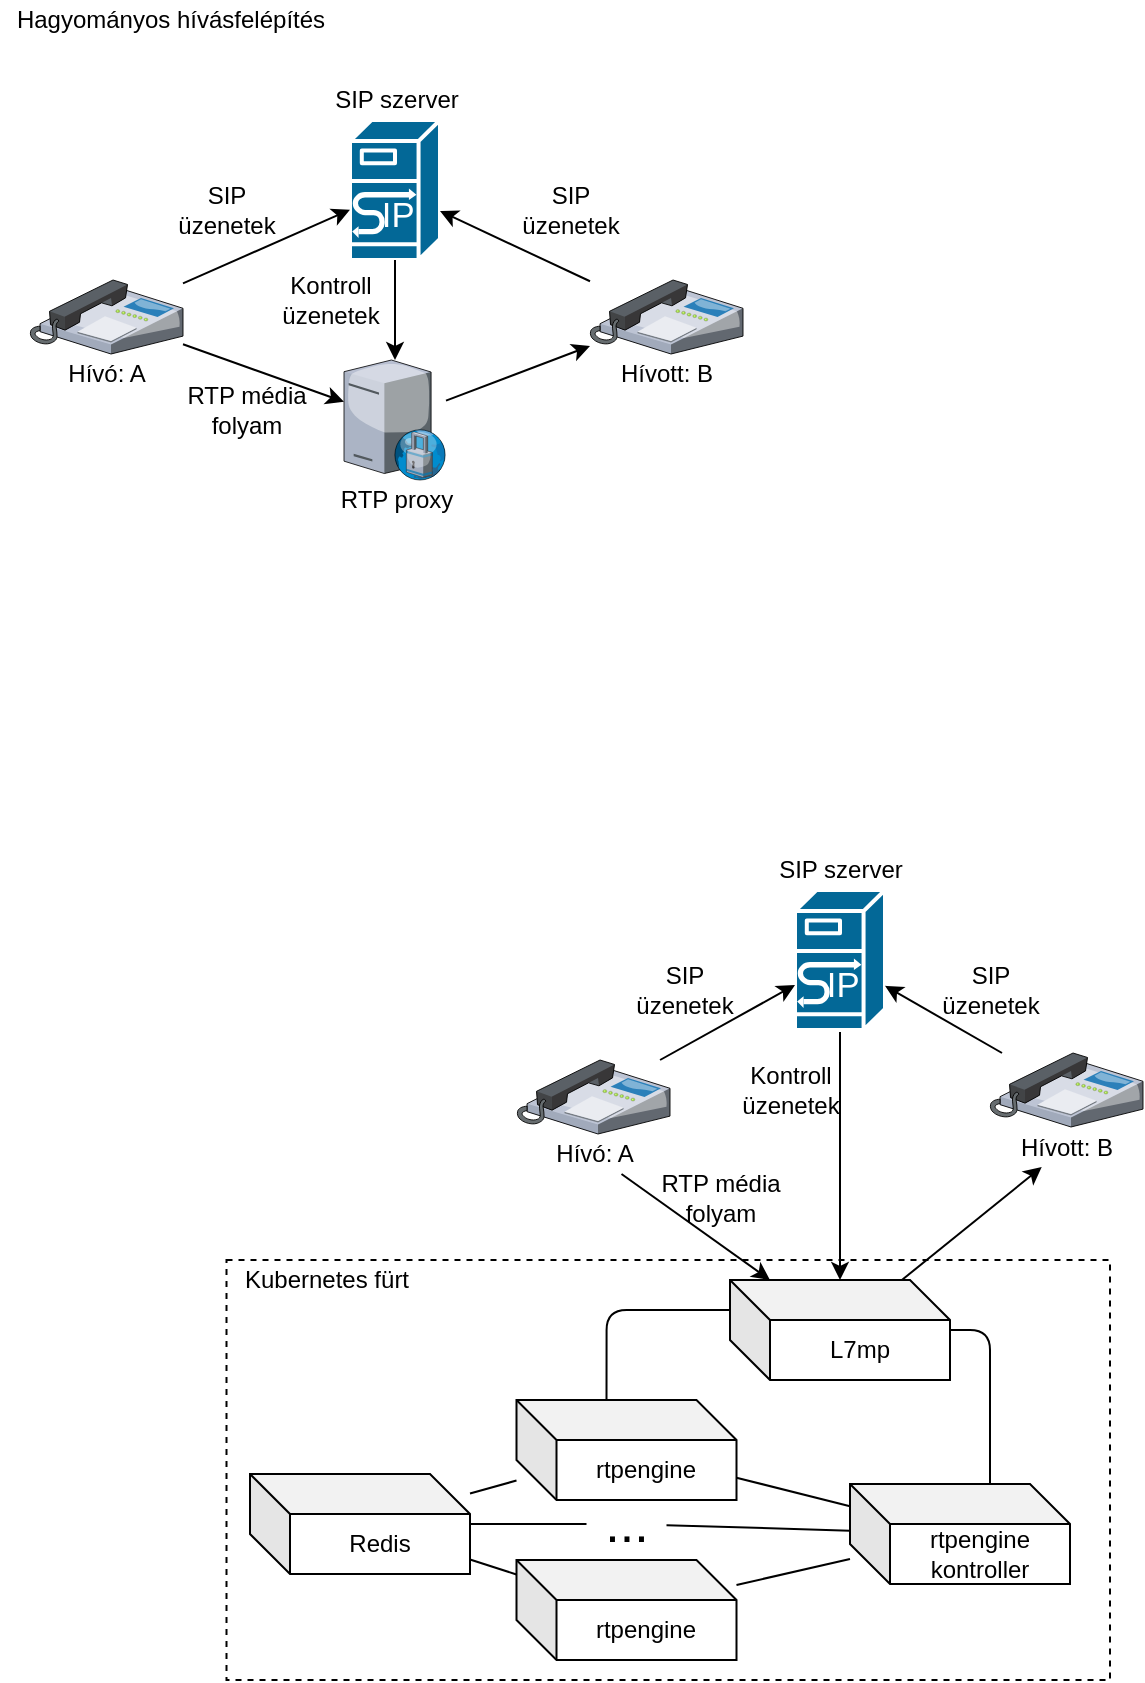 <mxfile version="14.5.1" type="device" pages="5"><diagram id="KcTB7KYHvOymOiNFjMW_" name="intro"><mxGraphModel dx="1368" dy="816" grid="1" gridSize="10" guides="1" tooltips="1" connect="1" arrows="1" fold="1" page="1" pageScale="1" pageWidth="850" pageHeight="1100" math="0" shadow="0"><root><mxCell id="0"/><mxCell id="1" parent="0"/><mxCell id="pzLJA9hCayrY1Do7E9cn-30" value="rtpengine" style="shape=cube;whiteSpace=wrap;html=1;boundedLbl=1;backgroundOutline=1;darkOpacity=0.05;darkOpacity2=0.1;" parent="1" vertex="1"><mxGeometry x="283.25" y="800" width="110" height="50" as="geometry"/></mxCell><mxCell id="zvyaTrOix2qdRsmQ4miV-1" value="Hagyományos hívásfelépítés" style="text;html=1;align=center;verticalAlign=middle;resizable=0;points=[];autosize=1;" parent="1" vertex="1"><mxGeometry x="25" y="20" width="170" height="20" as="geometry"/></mxCell><mxCell id="zvyaTrOix2qdRsmQ4miV-24" value="" style="group" parent="1" vertex="1" connectable="0"><mxGeometry x="40" y="60" width="356.5" height="220" as="geometry"/></mxCell><mxCell id="zvyaTrOix2qdRsmQ4miV-16" value="SIP &lt;br&gt;üzenetek" style="text;html=1;align=center;verticalAlign=middle;resizable=0;points=[];autosize=1;" parent="zvyaTrOix2qdRsmQ4miV-24" vertex="1"><mxGeometry x="240" y="50" width="60" height="30" as="geometry"/></mxCell><mxCell id="zvyaTrOix2qdRsmQ4miV-17" value="SIP&lt;br&gt;üzenetek" style="text;html=1;align=center;verticalAlign=middle;resizable=0;points=[];autosize=1;" parent="zvyaTrOix2qdRsmQ4miV-24" vertex="1"><mxGeometry x="67.5" y="50" width="60" height="30" as="geometry"/></mxCell><mxCell id="zvyaTrOix2qdRsmQ4miV-19" value="" style="group" parent="zvyaTrOix2qdRsmQ4miV-24" vertex="1" connectable="0"><mxGeometry y="100" width="76.5" height="57" as="geometry"/></mxCell><mxCell id="zvyaTrOix2qdRsmQ4miV-2" value="" style="verticalLabelPosition=bottom;aspect=fixed;html=1;verticalAlign=top;strokeColor=none;align=center;outlineConnect=0;shape=mxgraph.citrix.ip_phone;" parent="zvyaTrOix2qdRsmQ4miV-19" vertex="1"><mxGeometry width="76.5" height="37" as="geometry"/></mxCell><mxCell id="zvyaTrOix2qdRsmQ4miV-13" value="Hívó: A" style="text;html=1;align=center;verticalAlign=middle;resizable=0;points=[];autosize=1;" parent="zvyaTrOix2qdRsmQ4miV-19" vertex="1"><mxGeometry x="13.25" y="37" width="50" height="20" as="geometry"/></mxCell><mxCell id="zvyaTrOix2qdRsmQ4miV-20" value="" style="group" parent="zvyaTrOix2qdRsmQ4miV-24" vertex="1" connectable="0"><mxGeometry x="280" y="100" width="76.5" height="57" as="geometry"/></mxCell><mxCell id="zvyaTrOix2qdRsmQ4miV-3" value="" style="verticalLabelPosition=bottom;aspect=fixed;html=1;verticalAlign=top;strokeColor=none;align=center;outlineConnect=0;shape=mxgraph.citrix.ip_phone;" parent="zvyaTrOix2qdRsmQ4miV-20" vertex="1"><mxGeometry width="76.5" height="37" as="geometry"/></mxCell><mxCell id="zvyaTrOix2qdRsmQ4miV-14" value="Hívott: B" style="text;html=1;align=center;verticalAlign=middle;resizable=0;points=[];autosize=1;" parent="zvyaTrOix2qdRsmQ4miV-20" vertex="1"><mxGeometry x="8.25" y="37" width="60" height="20" as="geometry"/></mxCell><mxCell id="zvyaTrOix2qdRsmQ4miV-21" value="" style="group" parent="zvyaTrOix2qdRsmQ4miV-24" vertex="1" connectable="0"><mxGeometry x="142.5" width="80" height="90" as="geometry"/></mxCell><mxCell id="zvyaTrOix2qdRsmQ4miV-4" value="" style="shape=mxgraph.cisco.servers.sip_proxy_server;html=1;pointerEvents=1;dashed=0;fillColor=#036897;strokeColor=#ffffff;strokeWidth=2;verticalLabelPosition=bottom;verticalAlign=top;align=center;outlineConnect=0;" parent="zvyaTrOix2qdRsmQ4miV-21" vertex="1"><mxGeometry x="17.5" y="20" width="45" height="70" as="geometry"/></mxCell><mxCell id="zvyaTrOix2qdRsmQ4miV-12" value="SIP szerver" style="text;html=1;align=center;verticalAlign=middle;resizable=0;points=[];autosize=1;" parent="zvyaTrOix2qdRsmQ4miV-21" vertex="1"><mxGeometry width="80" height="20" as="geometry"/></mxCell><mxCell id="zvyaTrOix2qdRsmQ4miV-7" style="rounded=0;orthogonalLoop=1;jettySize=auto;html=1;" parent="zvyaTrOix2qdRsmQ4miV-24" source="zvyaTrOix2qdRsmQ4miV-2" target="zvyaTrOix2qdRsmQ4miV-4" edge="1"><mxGeometry relative="1" as="geometry"/></mxCell><mxCell id="zvyaTrOix2qdRsmQ4miV-8" style="edgeStyle=none;rounded=0;orthogonalLoop=1;jettySize=auto;html=1;" parent="zvyaTrOix2qdRsmQ4miV-24" source="zvyaTrOix2qdRsmQ4miV-3" target="zvyaTrOix2qdRsmQ4miV-4" edge="1"><mxGeometry relative="1" as="geometry"/></mxCell><mxCell id="zvyaTrOix2qdRsmQ4miV-22" value="" style="group" parent="zvyaTrOix2qdRsmQ4miV-24" vertex="1" connectable="0"><mxGeometry x="147.5" y="140" width="70" height="80" as="geometry"/></mxCell><mxCell id="zvyaTrOix2qdRsmQ4miV-5" value="" style="verticalLabelPosition=bottom;aspect=fixed;html=1;verticalAlign=top;strokeColor=none;align=center;outlineConnect=0;shape=mxgraph.citrix.proxy_server;" parent="zvyaTrOix2qdRsmQ4miV-22" vertex="1"><mxGeometry x="9.5" width="51" height="60" as="geometry"/></mxCell><mxCell id="zvyaTrOix2qdRsmQ4miV-18" value="RTP proxy" style="text;html=1;align=center;verticalAlign=middle;resizable=0;points=[];autosize=1;" parent="zvyaTrOix2qdRsmQ4miV-22" vertex="1"><mxGeometry y="60" width="70" height="20" as="geometry"/></mxCell><mxCell id="zvyaTrOix2qdRsmQ4miV-10" style="edgeStyle=none;rounded=0;orthogonalLoop=1;jettySize=auto;html=1;startArrow=none;startFill=0;" parent="zvyaTrOix2qdRsmQ4miV-24" source="zvyaTrOix2qdRsmQ4miV-2" target="zvyaTrOix2qdRsmQ4miV-5" edge="1"><mxGeometry relative="1" as="geometry"/></mxCell><mxCell id="zvyaTrOix2qdRsmQ4miV-11" style="edgeStyle=none;rounded=0;orthogonalLoop=1;jettySize=auto;html=1;startArrow=classic;startFill=1;endArrow=none;endFill=0;" parent="zvyaTrOix2qdRsmQ4miV-24" source="zvyaTrOix2qdRsmQ4miV-3" target="zvyaTrOix2qdRsmQ4miV-5" edge="1"><mxGeometry relative="1" as="geometry"/></mxCell><mxCell id="zvyaTrOix2qdRsmQ4miV-9" style="edgeStyle=none;rounded=0;orthogonalLoop=1;jettySize=auto;html=1;" parent="zvyaTrOix2qdRsmQ4miV-24" source="zvyaTrOix2qdRsmQ4miV-4" target="zvyaTrOix2qdRsmQ4miV-5" edge="1"><mxGeometry relative="1" as="geometry"/></mxCell><mxCell id="zvyaTrOix2qdRsmQ4miV-23" value="RTP média &lt;br&gt;folyam" style="text;html=1;align=center;verticalAlign=middle;resizable=0;points=[];autosize=1;" parent="zvyaTrOix2qdRsmQ4miV-24" vertex="1"><mxGeometry x="67.5" y="150" width="80" height="30" as="geometry"/></mxCell><mxCell id="zvyaTrOix2qdRsmQ4miV-25" value="Kontroll&lt;br&gt;üzenetek" style="text;html=1;align=center;verticalAlign=middle;resizable=0;points=[];autosize=1;" parent="zvyaTrOix2qdRsmQ4miV-24" vertex="1"><mxGeometry x="120" y="95" width="60" height="30" as="geometry"/></mxCell><mxCell id="pzLJA9hCayrY1Do7E9cn-24" value="" style="rounded=0;whiteSpace=wrap;html=1;fillColor=none;dashed=1;" parent="1" vertex="1"><mxGeometry x="138.25" y="650" width="441.75" height="210" as="geometry"/></mxCell><mxCell id="pzLJA9hCayrY1Do7E9cn-27" value="L7mp" style="shape=cube;whiteSpace=wrap;html=1;boundedLbl=1;backgroundOutline=1;darkOpacity=0.05;darkOpacity2=0.1;" parent="1" vertex="1"><mxGeometry x="390" y="660" width="110" height="50" as="geometry"/></mxCell><mxCell id="pzLJA9hCayrY1Do7E9cn-28" value="rtpengine" style="shape=cube;whiteSpace=wrap;html=1;boundedLbl=1;backgroundOutline=1;darkOpacity=0.05;darkOpacity2=0.1;" parent="1" vertex="1"><mxGeometry x="283.25" y="720" width="110" height="50" as="geometry"/></mxCell><mxCell id="pzLJA9hCayrY1Do7E9cn-31" value="..." style="text;html=1;align=center;verticalAlign=middle;resizable=0;points=[];autosize=1;fontSize=26;" parent="1" vertex="1"><mxGeometry x="318.25" y="762" width="40" height="40" as="geometry"/></mxCell><mxCell id="pzLJA9hCayrY1Do7E9cn-33" value="rtpengine kontroller" style="shape=cube;whiteSpace=wrap;html=1;boundedLbl=1;backgroundOutline=1;darkOpacity=0.05;darkOpacity2=0.1;" parent="1" vertex="1"><mxGeometry x="450" y="762" width="110" height="50" as="geometry"/></mxCell><mxCell id="pzLJA9hCayrY1Do7E9cn-34" value="" style="endArrow=none;html=1;fontSize=26;edgeStyle=orthogonalEdgeStyle;" parent="1" source="pzLJA9hCayrY1Do7E9cn-33" target="pzLJA9hCayrY1Do7E9cn-27" edge="1"><mxGeometry width="50" height="50" relative="1" as="geometry"><mxPoint x="460" y="720" as="sourcePoint"/><mxPoint x="510" y="670" as="targetPoint"/><Array as="points"><mxPoint x="520" y="685"/></Array></mxGeometry></mxCell><mxCell id="pzLJA9hCayrY1Do7E9cn-35" value="" style="endArrow=none;html=1;fontSize=26;entryX=0;entryY=0;entryDx=0;entryDy=15;entryPerimeter=0;exitX=0;exitY=0;exitDx=45;exitDy=0;exitPerimeter=0;edgeStyle=orthogonalEdgeStyle;" parent="1" source="pzLJA9hCayrY1Do7E9cn-28" target="pzLJA9hCayrY1Do7E9cn-27" edge="1"><mxGeometry width="50" height="50" relative="1" as="geometry"><mxPoint x="580" y="740" as="sourcePoint"/><mxPoint x="630" y="690" as="targetPoint"/></mxGeometry></mxCell><mxCell id="pzLJA9hCayrY1Do7E9cn-36" value="" style="endArrow=none;html=1;fontSize=26;" parent="1" source="pzLJA9hCayrY1Do7E9cn-33" target="pzLJA9hCayrY1Do7E9cn-28" edge="1"><mxGeometry width="50" height="50" relative="1" as="geometry"><mxPoint x="600" y="790" as="sourcePoint"/><mxPoint x="650" y="740" as="targetPoint"/></mxGeometry></mxCell><mxCell id="pzLJA9hCayrY1Do7E9cn-37" value="" style="endArrow=none;html=1;fontSize=26;" parent="1" source="pzLJA9hCayrY1Do7E9cn-33" target="pzLJA9hCayrY1Do7E9cn-31" edge="1"><mxGeometry width="50" height="50" relative="1" as="geometry"><mxPoint x="610" y="840" as="sourcePoint"/><mxPoint x="660" y="790" as="targetPoint"/></mxGeometry></mxCell><mxCell id="pzLJA9hCayrY1Do7E9cn-38" value="" style="endArrow=none;html=1;fontSize=26;" parent="1" source="pzLJA9hCayrY1Do7E9cn-30" target="pzLJA9hCayrY1Do7E9cn-33" edge="1"><mxGeometry width="50" height="50" relative="1" as="geometry"><mxPoint x="390" y="890" as="sourcePoint"/><mxPoint x="440" y="840" as="targetPoint"/></mxGeometry></mxCell><mxCell id="pzLJA9hCayrY1Do7E9cn-39" value="Redis" style="shape=cube;whiteSpace=wrap;html=1;boundedLbl=1;backgroundOutline=1;darkOpacity=0.05;darkOpacity2=0.1;" parent="1" vertex="1"><mxGeometry x="150" y="757" width="110" height="50" as="geometry"/></mxCell><mxCell id="pzLJA9hCayrY1Do7E9cn-40" value="" style="endArrow=none;html=1;fontSize=26;" parent="1" source="pzLJA9hCayrY1Do7E9cn-39" target="pzLJA9hCayrY1Do7E9cn-28" edge="1"><mxGeometry width="50" height="50" relative="1" as="geometry"><mxPoint x="140" y="710" as="sourcePoint"/><mxPoint x="190" y="660" as="targetPoint"/></mxGeometry></mxCell><mxCell id="pzLJA9hCayrY1Do7E9cn-42" value="" style="endArrow=none;html=1;fontSize=26;" parent="1" source="pzLJA9hCayrY1Do7E9cn-39" target="pzLJA9hCayrY1Do7E9cn-31" edge="1"><mxGeometry width="50" height="50" relative="1" as="geometry"><mxPoint x="190" y="740" as="sourcePoint"/><mxPoint x="240" y="690" as="targetPoint"/></mxGeometry></mxCell><mxCell id="pzLJA9hCayrY1Do7E9cn-43" value="" style="endArrow=none;html=1;fontSize=26;" parent="1" source="pzLJA9hCayrY1Do7E9cn-39" target="pzLJA9hCayrY1Do7E9cn-30" edge="1"><mxGeometry width="50" height="50" relative="1" as="geometry"><mxPoint x="100" y="700" as="sourcePoint"/><mxPoint x="150" y="650" as="targetPoint"/></mxGeometry></mxCell><mxCell id="pzLJA9hCayrY1Do7E9cn-44" value="Kubernetes fürt" style="text;html=1;align=center;verticalAlign=middle;resizable=0;points=[];autosize=1;fontSize=12;" parent="1" vertex="1"><mxGeometry x="138.25" y="650" width="100" height="20" as="geometry"/></mxCell><mxCell id="pzLJA9hCayrY1Do7E9cn-18" style="edgeStyle=none;rounded=0;orthogonalLoop=1;jettySize=auto;html=1;startArrow=none;startFill=0;" parent="1" source="pzLJA9hCayrY1Do7E9cn-6" target="pzLJA9hCayrY1Do7E9cn-27" edge="1"><mxGeometry relative="1" as="geometry"><mxPoint x="400" y="620.691" as="targetPoint"/></mxGeometry></mxCell><mxCell id="pzLJA9hCayrY1Do7E9cn-19" style="edgeStyle=none;rounded=0;orthogonalLoop=1;jettySize=auto;html=1;startArrow=classic;startFill=1;endArrow=none;endFill=0;" parent="1" source="pzLJA9hCayrY1Do7E9cn-9" target="pzLJA9hCayrY1Do7E9cn-27" edge="1"><mxGeometry relative="1" as="geometry"><mxPoint x="451" y="618.582" as="targetPoint"/></mxGeometry></mxCell><mxCell id="pzLJA9hCayrY1Do7E9cn-20" style="edgeStyle=none;rounded=0;orthogonalLoop=1;jettySize=auto;html=1;" parent="1" source="pzLJA9hCayrY1Do7E9cn-11" target="pzLJA9hCayrY1Do7E9cn-27" edge="1"><mxGeometry relative="1" as="geometry"><mxPoint x="424.986" y="610" as="targetPoint"/></mxGeometry></mxCell><mxCell id="pzLJA9hCayrY1Do7E9cn-2" value="SIP &lt;br&gt;üzenetek" style="text;html=1;align=center;verticalAlign=middle;resizable=0;points=[];autosize=1;" parent="1" vertex="1"><mxGeometry x="490" y="500" width="60" height="30" as="geometry"/></mxCell><mxCell id="pzLJA9hCayrY1Do7E9cn-3" value="SIP&lt;br&gt;üzenetek" style="text;html=1;align=center;verticalAlign=middle;resizable=0;points=[];autosize=1;" parent="1" vertex="1"><mxGeometry x="336.5" y="500" width="60" height="30" as="geometry"/></mxCell><mxCell id="pzLJA9hCayrY1Do7E9cn-4" value="" style="group" parent="1" vertex="1" connectable="0"><mxGeometry x="283.5" y="550" width="76.5" height="57" as="geometry"/></mxCell><mxCell id="pzLJA9hCayrY1Do7E9cn-5" value="" style="verticalLabelPosition=bottom;aspect=fixed;html=1;verticalAlign=top;strokeColor=none;align=center;outlineConnect=0;shape=mxgraph.citrix.ip_phone;" parent="pzLJA9hCayrY1Do7E9cn-4" vertex="1"><mxGeometry width="76.5" height="37" as="geometry"/></mxCell><mxCell id="pzLJA9hCayrY1Do7E9cn-6" value="Hívó: A" style="text;html=1;align=center;verticalAlign=middle;resizable=0;points=[];autosize=1;" parent="pzLJA9hCayrY1Do7E9cn-4" vertex="1"><mxGeometry x="13.25" y="37" width="50" height="20" as="geometry"/></mxCell><mxCell id="pzLJA9hCayrY1Do7E9cn-7" value="" style="group" parent="1" vertex="1" connectable="0"><mxGeometry x="520" y="546.5" width="76.5" height="57" as="geometry"/></mxCell><mxCell id="pzLJA9hCayrY1Do7E9cn-8" value="" style="verticalLabelPosition=bottom;aspect=fixed;html=1;verticalAlign=top;strokeColor=none;align=center;outlineConnect=0;shape=mxgraph.citrix.ip_phone;" parent="pzLJA9hCayrY1Do7E9cn-7" vertex="1"><mxGeometry width="76.5" height="37" as="geometry"/></mxCell><mxCell id="pzLJA9hCayrY1Do7E9cn-9" value="Hívott: B" style="text;html=1;align=center;verticalAlign=middle;resizable=0;points=[];autosize=1;" parent="pzLJA9hCayrY1Do7E9cn-7" vertex="1"><mxGeometry x="8.25" y="37" width="60" height="20" as="geometry"/></mxCell><mxCell id="pzLJA9hCayrY1Do7E9cn-10" value="" style="group" parent="1" vertex="1" connectable="0"><mxGeometry x="405" y="445" width="80" height="90" as="geometry"/></mxCell><mxCell id="pzLJA9hCayrY1Do7E9cn-11" value="" style="shape=mxgraph.cisco.servers.sip_proxy_server;html=1;pointerEvents=1;dashed=0;fillColor=#036897;strokeColor=#ffffff;strokeWidth=2;verticalLabelPosition=bottom;verticalAlign=top;align=center;outlineConnect=0;" parent="pzLJA9hCayrY1Do7E9cn-10" vertex="1"><mxGeometry x="17.5" y="20" width="45" height="70" as="geometry"/></mxCell><mxCell id="pzLJA9hCayrY1Do7E9cn-12" value="SIP szerver" style="text;html=1;align=center;verticalAlign=middle;resizable=0;points=[];autosize=1;" parent="pzLJA9hCayrY1Do7E9cn-10" vertex="1"><mxGeometry width="80" height="20" as="geometry"/></mxCell><mxCell id="pzLJA9hCayrY1Do7E9cn-13" style="rounded=0;orthogonalLoop=1;jettySize=auto;html=1;" parent="1" source="pzLJA9hCayrY1Do7E9cn-5" target="pzLJA9hCayrY1Do7E9cn-11" edge="1"><mxGeometry x="240" y="410" as="geometry"/></mxCell><mxCell id="pzLJA9hCayrY1Do7E9cn-14" style="edgeStyle=none;rounded=0;orthogonalLoop=1;jettySize=auto;html=1;" parent="1" source="pzLJA9hCayrY1Do7E9cn-8" target="pzLJA9hCayrY1Do7E9cn-11" edge="1"><mxGeometry x="240" y="410" as="geometry"/></mxCell><mxCell id="pzLJA9hCayrY1Do7E9cn-21" value="RTP média &lt;br&gt;folyam" style="text;html=1;align=center;verticalAlign=middle;resizable=0;points=[];autosize=1;" parent="1" vertex="1"><mxGeometry x="345" y="603.5" width="80" height="30" as="geometry"/></mxCell><mxCell id="pzLJA9hCayrY1Do7E9cn-22" value="Kontroll&lt;br&gt;üzenetek" style="text;html=1;align=center;verticalAlign=middle;resizable=0;points=[];autosize=1;" parent="1" vertex="1"><mxGeometry x="390" y="550" width="60" height="30" as="geometry"/></mxCell></root></mxGraphModel></diagram><diagram id="uuBhVMQ4o4SpD-Vpm5lZ" name="Page-2"><mxGraphModel dx="1368" dy="816" grid="1" gridSize="10" guides="1" tooltips="1" connect="1" arrows="1" fold="1" page="1" pageScale="1" pageWidth="827" pageHeight="1169" math="0" shadow="0"><root><mxCell id="JjqW4S8MGTIDoxQDj56w-0"/><mxCell id="JjqW4S8MGTIDoxQDj56w-1" parent="JjqW4S8MGTIDoxQDj56w-0"/><mxCell id="JjqW4S8MGTIDoxQDj56w-2" value="Kamailio" style="shape=umlLifeline;perimeter=lifelinePerimeter;whiteSpace=wrap;html=1;container=1;collapsible=0;recursiveResize=0;outlineConnect=0;" parent="JjqW4S8MGTIDoxQDj56w-1" vertex="1"><mxGeometry x="370" y="160" width="100" height="640" as="geometry"/></mxCell><mxCell id="JjqW4S8MGTIDoxQDj56w-7" value="rtpengine" style="shape=umlLifeline;perimeter=lifelinePerimeter;whiteSpace=wrap;html=1;container=1;collapsible=0;recursiveResize=0;outlineConnect=0;" parent="JjqW4S8MGTIDoxQDj56w-1" vertex="1"><mxGeometry x="600" y="160" width="100" height="640" as="geometry"/></mxCell><mxCell id="JjqW4S8MGTIDoxQDj56w-10" value="" style="endArrow=classic;html=1;verticalAlign=middle;horizontal=1;" parent="JjqW4S8MGTIDoxQDj56w-1" edge="1"><mxGeometry width="50" height="50" relative="1" as="geometry"><mxPoint x="289.667" y="240" as="sourcePoint"/><mxPoint x="419.5" y="240" as="targetPoint"/></mxGeometry></mxCell><mxCell id="JjqW4S8MGTIDoxQDj56w-19" value="" style="endArrow=classic;html=1;" parent="JjqW4S8MGTIDoxQDj56w-1" edge="1"><mxGeometry width="50" height="50" relative="1" as="geometry"><mxPoint x="289.667" y="320" as="sourcePoint"/><mxPoint x="419.5" y="320" as="targetPoint"/></mxGeometry></mxCell><mxCell id="JjqW4S8MGTIDoxQDj56w-21" value="" style="endArrow=classic;html=1;" parent="JjqW4S8MGTIDoxQDj56w-1" edge="1"><mxGeometry width="50" height="50" relative="1" as="geometry"><mxPoint x="419.5" y="339" as="sourcePoint"/><mxPoint x="289.667" y="339" as="targetPoint"/></mxGeometry></mxCell><mxCell id="JjqW4S8MGTIDoxQDj56w-23" value="" style="endArrow=classic;html=1;" parent="JjqW4S8MGTIDoxQDj56w-1" edge="1"><mxGeometry width="50" height="50" relative="1" as="geometry"><mxPoint x="419.667" y="400" as="sourcePoint"/><mxPoint x="539.5" y="400" as="targetPoint"/></mxGeometry></mxCell><mxCell id="JjqW4S8MGTIDoxQDj56w-25" value="" style="endArrow=classic;html=1;" parent="JjqW4S8MGTIDoxQDj56w-1" edge="1"><mxGeometry width="50" height="50" relative="1" as="geometry"><mxPoint x="539.5" y="419" as="sourcePoint"/><mxPoint x="419.667" y="419" as="targetPoint"/></mxGeometry></mxCell><mxCell id="JjqW4S8MGTIDoxQDj56w-27" value="" style="endArrow=classic;html=1;" parent="JjqW4S8MGTIDoxQDj56w-1" edge="1"><mxGeometry width="50" height="50" relative="1" as="geometry"><mxPoint x="539.5" y="440" as="sourcePoint"/><mxPoint x="419.667" y="440" as="targetPoint"/></mxGeometry></mxCell><mxCell id="JjqW4S8MGTIDoxQDj56w-29" value="" style="endArrow=classic;html=1;" parent="JjqW4S8MGTIDoxQDj56w-1" edge="1"><mxGeometry width="50" height="50" relative="1" as="geometry"><mxPoint x="419.5" y="460" as="sourcePoint"/><mxPoint x="289.667" y="460" as="targetPoint"/></mxGeometry></mxCell><mxCell id="JjqW4S8MGTIDoxQDj56w-33" value="" style="endArrow=classic;html=1;" parent="JjqW4S8MGTIDoxQDj56w-1" edge="1"><mxGeometry width="50" height="50" relative="1" as="geometry"><mxPoint x="419.5" y="539.46" as="sourcePoint"/><mxPoint x="289.667" y="539.46" as="targetPoint"/></mxGeometry></mxCell><mxCell id="JjqW4S8MGTIDoxQDj56w-35" value="" style="endArrow=classic;html=1;" parent="JjqW4S8MGTIDoxQDj56w-1" edge="1"><mxGeometry width="50" height="50" relative="1" as="geometry"><mxPoint x="539.997" y="599.317" as="sourcePoint"/><mxPoint x="649.83" y="599.317" as="targetPoint"/></mxGeometry></mxCell><mxCell id="JjqW4S8MGTIDoxQDj56w-38" value="" style="endArrow=classic;html=1;" parent="JjqW4S8MGTIDoxQDj56w-1" edge="1"><mxGeometry width="50" height="50" relative="1" as="geometry"><mxPoint x="649.83" y="618.73" as="sourcePoint"/><mxPoint x="289.997" y="618.73" as="targetPoint"/></mxGeometry></mxCell><mxCell id="JjqW4S8MGTIDoxQDj56w-41" value="" style="endArrow=classic;html=1;" parent="JjqW4S8MGTIDoxQDj56w-1" edge="1"><mxGeometry width="50" height="50" relative="1" as="geometry"><mxPoint x="289.997" y="639.317" as="sourcePoint"/><mxPoint x="649.83" y="639.317" as="targetPoint"/></mxGeometry></mxCell><mxCell id="JjqW4S8MGTIDoxQDj56w-44" value="" style="endArrow=classic;html=1;" parent="JjqW4S8MGTIDoxQDj56w-1" edge="1"><mxGeometry width="50" height="50" relative="1" as="geometry"><mxPoint x="649.83" y="658.31" as="sourcePoint"/><mxPoint x="539.997" y="658.31" as="targetPoint"/></mxGeometry></mxCell><mxCell id="JjqW4S8MGTIDoxQDj56w-47" value="" style="endArrow=classic;html=1;" parent="JjqW4S8MGTIDoxQDj56w-1" edge="1"><mxGeometry width="50" height="50" relative="1" as="geometry"><mxPoint x="288.997" y="558.312" as="sourcePoint"/><mxPoint x="418.83" y="558.312" as="targetPoint"/></mxGeometry></mxCell><mxCell id="JjqW4S8MGTIDoxQDj56w-49" value="" style="endArrow=classic;html=1;" parent="JjqW4S8MGTIDoxQDj56w-1" edge="1"><mxGeometry width="50" height="50" relative="1" as="geometry"><mxPoint x="418.997" y="579.73" as="sourcePoint"/><mxPoint x="538.83" y="579.73" as="targetPoint"/></mxGeometry></mxCell><mxCell id="JjqW4S8MGTIDoxQDj56w-51" value="" style="endArrow=classic;html=1;" parent="JjqW4S8MGTIDoxQDj56w-1" edge="1"><mxGeometry width="50" height="50" relative="1" as="geometry"><mxPoint x="419.5" y="738.88" as="sourcePoint"/><mxPoint x="289.667" y="738.88" as="targetPoint"/></mxGeometry></mxCell><mxCell id="JjqW4S8MGTIDoxQDj56w-53" value="" style="endArrow=classic;html=1;" parent="JjqW4S8MGTIDoxQDj56w-1" edge="1"><mxGeometry width="50" height="50" relative="1" as="geometry"><mxPoint x="289.667" y="759.882" as="sourcePoint"/><mxPoint x="419.5" y="759.882" as="targetPoint"/></mxGeometry></mxCell><mxCell id="JjqW4S8MGTIDoxQDj56w-55" value="" style="endArrow=classic;html=1;" parent="JjqW4S8MGTIDoxQDj56w-1" edge="1"><mxGeometry width="50" height="50" relative="1" as="geometry"><mxPoint x="539.5" y="680.042" as="sourcePoint"/><mxPoint x="419.667" y="680.042" as="targetPoint"/><Array as="points"><mxPoint x="480" y="679.88"/></Array></mxGeometry></mxCell><mxCell id="JHe6l7zm1wl57s1plrGC-0" value="" style="endArrow=classic;html=1;" parent="JjqW4S8MGTIDoxQDj56w-1" edge="1"><mxGeometry width="50" height="50" relative="1" as="geometry"><mxPoint x="419.81" y="360" as="sourcePoint"/><mxPoint x="649.5" y="360" as="targetPoint"/></mxGeometry></mxCell><mxCell id="JHe6l7zm1wl57s1plrGC-3" value="" style="endArrow=classic;html=1;" parent="JjqW4S8MGTIDoxQDj56w-1" edge="1"><mxGeometry width="50" height="50" relative="1" as="geometry"><mxPoint x="649.5" y="379" as="sourcePoint"/><mxPoint x="419.81" y="379" as="targetPoint"/></mxGeometry></mxCell><mxCell id="JHe6l7zm1wl57s1plrGC-5" value="" style="endArrow=classic;html=1;" parent="JjqW4S8MGTIDoxQDj56w-1" edge="1"><mxGeometry width="50" height="50" relative="1" as="geometry"><mxPoint x="420.31" y="500" as="sourcePoint"/><mxPoint x="650" y="500" as="targetPoint"/></mxGeometry></mxCell><mxCell id="JHe6l7zm1wl57s1plrGC-7" value="" style="endArrow=classic;html=1;" parent="JjqW4S8MGTIDoxQDj56w-1" edge="1"><mxGeometry width="50" height="50" relative="1" as="geometry"><mxPoint x="649.5" y="519.88" as="sourcePoint"/><mxPoint x="419.81" y="519.88" as="targetPoint"/></mxGeometry></mxCell><mxCell id="JjqW4S8MGTIDoxQDj56w-31" value="" style="endArrow=classic;html=1;" parent="JjqW4S8MGTIDoxQDj56w-1" edge="1"><mxGeometry width="50" height="50" relative="1" as="geometry"><mxPoint x="539.5" y="480.657" as="sourcePoint"/><mxPoint x="419.667" y="480.657" as="targetPoint"/></mxGeometry></mxCell><mxCell id="JHe6l7zm1wl57s1plrGC-9" value="" style="endArrow=classic;html=1;" parent="JjqW4S8MGTIDoxQDj56w-1" edge="1"><mxGeometry width="50" height="50" relative="1" as="geometry"><mxPoint x="419.929" y="700.88" as="sourcePoint"/><mxPoint x="649.5" y="700.88" as="targetPoint"/><Array as="points"><mxPoint x="620" y="700.88"/></Array></mxGeometry></mxCell><mxCell id="JHe6l7zm1wl57s1plrGC-10" value="" style="endArrow=classic;html=1;" parent="JjqW4S8MGTIDoxQDj56w-1" edge="1"><mxGeometry width="50" height="50" relative="1" as="geometry"><mxPoint x="649.5" y="720.88" as="sourcePoint"/><mxPoint x="419.929" y="720.88" as="targetPoint"/><Array as="points"><mxPoint x="620" y="720.88"/></Array></mxGeometry></mxCell><mxCell id="JjqW4S8MGTIDoxQDj56w-3" value="" style="shape=umlLifeline;participant=umlActor;perimeter=lifelinePerimeter;whiteSpace=wrap;html=1;container=1;collapsible=0;recursiveResize=0;verticalAlign=top;spacingTop=36;outlineConnect=0;" parent="JjqW4S8MGTIDoxQDj56w-1" vertex="1"><mxGeometry x="280" y="183.64" width="20" height="616.36" as="geometry"/></mxCell><mxCell id="JjqW4S8MGTIDoxQDj56w-5" value="Kliens: &lt;b&gt;A&lt;/b&gt;" style="text;html=1;align=center;verticalAlign=middle;resizable=0;points=[];autosize=1;" parent="JjqW4S8MGTIDoxQDj56w-1" vertex="1"><mxGeometry x="260" y="160" width="60" height="20" as="geometry"/></mxCell><mxCell id="JjqW4S8MGTIDoxQDj56w-13" value="" style="endArrow=classic;html=1;" parent="JjqW4S8MGTIDoxQDj56w-1" edge="1"><mxGeometry x="260" y="130" width="50" height="50" as="geometry"><mxPoint x="419.5" y="258.727" as="sourcePoint"/><mxPoint x="289.667" y="258.727" as="targetPoint"/></mxGeometry></mxCell><mxCell id="JjqW4S8MGTIDoxQDj56w-4" value="" style="shape=umlLifeline;participant=umlActor;perimeter=lifelinePerimeter;whiteSpace=wrap;html=1;container=1;collapsible=0;recursiveResize=0;verticalAlign=top;spacingTop=36;outlineConnect=0;" parent="JjqW4S8MGTIDoxQDj56w-1" vertex="1"><mxGeometry x="530" y="183.64" width="20" height="616.36" as="geometry"/></mxCell><mxCell id="JjqW4S8MGTIDoxQDj56w-6" value="Kliens: &lt;b&gt;B&lt;/b&gt;" style="text;html=1;align=center;verticalAlign=middle;resizable=0;points=[];autosize=1;" parent="JjqW4S8MGTIDoxQDj56w-1" vertex="1"><mxGeometry x="510" y="160" width="60" height="20" as="geometry"/></mxCell><mxCell id="JjqW4S8MGTIDoxQDj56w-15" value="" style="endArrow=classic;html=1;" parent="JjqW4S8MGTIDoxQDj56w-1" edge="1"><mxGeometry x="510" y="130" width="50" height="50" as="geometry"><mxPoint x="539.5" y="280.455" as="sourcePoint"/><mxPoint x="419.667" y="280.455" as="targetPoint"/></mxGeometry></mxCell><mxCell id="JjqW4S8MGTIDoxQDj56w-17" value="" style="endArrow=classic;html=1;" parent="JjqW4S8MGTIDoxQDj56w-1" edge="1"><mxGeometry x="510" y="130" width="50" height="50" as="geometry"><mxPoint x="419.667" y="298.909" as="sourcePoint"/><mxPoint x="539.5" y="298.909" as="targetPoint"/></mxGeometry></mxCell><mxCell id="JjqW4S8MGTIDoxQDj56w-57" value="" style="endArrow=classic;html=1;" parent="JjqW4S8MGTIDoxQDj56w-1" edge="1"><mxGeometry x="510" y="200.88" width="50" height="50" as="geometry"><mxPoint x="419.667" y="769.425" as="sourcePoint"/><mxPoint x="539.5" y="769.425" as="targetPoint"/></mxGeometry></mxCell><mxCell id="JHe6l7zm1wl57s1plrGC-13" value="&lt;span style=&quot;font-size: 11px ; background-color: rgb(255 , 255 , 255)&quot;&gt;REGISTER&lt;/span&gt;" style="text;html=1;align=center;verticalAlign=middle;resizable=0;points=[];autosize=1;" parent="JjqW4S8MGTIDoxQDj56w-1" vertex="1"><mxGeometry x="320" y="220" width="70" height="20" as="geometry"/></mxCell><mxCell id="JHe6l7zm1wl57s1plrGC-14" value="&lt;span style=&quot;font-size: 11px ; background-color: rgb(255 , 255 , 255)&quot;&gt;200 OK&lt;/span&gt;" style="text;html=1;align=center;verticalAlign=middle;resizable=0;points=[];autosize=1;" parent="JjqW4S8MGTIDoxQDj56w-1" vertex="1"><mxGeometry x="330" y="240" width="50" height="20" as="geometry"/></mxCell><mxCell id="JHe6l7zm1wl57s1plrGC-16" value="&lt;span style=&quot;font-size: 11px ; background-color: rgb(255 , 255 , 255)&quot;&gt;INVITE SDP&amp;nbsp;&lt;/span&gt;&lt;b style=&quot;font-size: 11px&quot;&gt;B&lt;/b&gt;&lt;span style=&quot;font-size: 11px ; background-color: rgb(255 , 255 , 255)&quot;&gt;&amp;nbsp;&lt;/span&gt;" style="text;html=1;align=center;verticalAlign=middle;resizable=0;points=[];autosize=1;" parent="JjqW4S8MGTIDoxQDj56w-1" vertex="1"><mxGeometry x="310" y="300" width="90" height="20" as="geometry"/></mxCell><mxCell id="JHe6l7zm1wl57s1plrGC-17" value="&lt;span style=&quot;font-size: 11px ; background-color: rgb(255 , 255 , 255)&quot;&gt;100 trying&lt;/span&gt;" style="text;html=1;align=center;verticalAlign=middle;resizable=0;points=[];autosize=1;" parent="JjqW4S8MGTIDoxQDj56w-1" vertex="1"><mxGeometry x="325" y="320" width="60" height="20" as="geometry"/></mxCell><mxCell id="JHe6l7zm1wl57s1plrGC-18" value="&lt;span style=&quot;font-size: 11px ; background-color: rgb(255 , 255 , 255)&quot;&gt;180 Ringing&lt;/span&gt;" style="text;html=1;align=center;verticalAlign=middle;resizable=0;points=[];autosize=1;" parent="JjqW4S8MGTIDoxQDj56w-1" vertex="1"><mxGeometry x="320" y="440" width="70" height="20" as="geometry"/></mxCell><mxCell id="JHe6l7zm1wl57s1plrGC-19" value="&lt;span style=&quot;font-size: 11px ; background-color: rgb(255 , 255 , 255)&quot;&gt;200 OK SDP&lt;/span&gt;" style="text;html=1;align=center;verticalAlign=middle;resizable=0;points=[];autosize=1;" parent="JjqW4S8MGTIDoxQDj56w-1" vertex="1"><mxGeometry x="315" y="520" width="80" height="20" as="geometry"/></mxCell><mxCell id="JHe6l7zm1wl57s1plrGC-20" value="&lt;span style=&quot;font-size: 11px ; background-color: rgb(255 , 255 , 255)&quot;&gt;ACK&lt;/span&gt;" style="text;html=1;align=center;verticalAlign=middle;resizable=0;points=[];autosize=1;" parent="JjqW4S8MGTIDoxQDj56w-1" vertex="1"><mxGeometry x="335" y="540" width="40" height="20" as="geometry"/></mxCell><mxCell id="JHe6l7zm1wl57s1plrGC-21" value="&lt;span style=&quot;font-size: 11px ; background-color: rgb(255 , 255 , 255)&quot;&gt;BYE&lt;/span&gt;" style="text;html=1;align=center;verticalAlign=middle;resizable=0;points=[];autosize=1;" parent="JjqW4S8MGTIDoxQDj56w-1" vertex="1"><mxGeometry x="335" y="720" width="40" height="20" as="geometry"/></mxCell><mxCell id="JHe6l7zm1wl57s1plrGC-22" value="&lt;span style=&quot;font-size: 11px ; background-color: rgb(255 , 255 , 255)&quot;&gt;200 OK&lt;/span&gt;" style="text;html=1;align=center;verticalAlign=middle;resizable=0;points=[];autosize=1;" parent="JjqW4S8MGTIDoxQDj56w-1" vertex="1"><mxGeometry x="330" y="740" width="50" height="20" as="geometry"/></mxCell><mxCell id="JHe6l7zm1wl57s1plrGC-23" value="&lt;span style=&quot;font-size: 11px ; background-color: rgb(255 , 255 , 255)&quot;&gt;REGISTER&lt;/span&gt;" style="text;html=1;align=center;verticalAlign=middle;resizable=0;points=[];autosize=1;" parent="JjqW4S8MGTIDoxQDj56w-1" vertex="1"><mxGeometry x="450" y="260" width="70" height="20" as="geometry"/></mxCell><mxCell id="JHe6l7zm1wl57s1plrGC-24" value="&lt;span style=&quot;font-size: 11px ; background-color: rgb(255 , 255 , 255)&quot;&gt;200 OK&lt;/span&gt;" style="text;html=1;align=center;verticalAlign=middle;resizable=0;points=[];autosize=1;" parent="JjqW4S8MGTIDoxQDj56w-1" vertex="1"><mxGeometry x="460" y="280" width="50" height="20" as="geometry"/></mxCell><mxCell id="JHe6l7zm1wl57s1plrGC-26" value="&lt;span style=&quot;font-size: 11px ; background-color: rgb(255 , 255 , 255)&quot;&gt;INVITE SDP&amp;nbsp;&lt;/span&gt;&lt;b style=&quot;font-size: 11px&quot;&gt;B&lt;/b&gt;" style="text;html=1;align=center;verticalAlign=middle;resizable=0;points=[];autosize=1;" parent="JjqW4S8MGTIDoxQDj56w-1" vertex="1"><mxGeometry x="440" y="380" width="90" height="20" as="geometry"/></mxCell><mxCell id="JHe6l7zm1wl57s1plrGC-27" value="&lt;span style=&quot;font-size: 11px ; background-color: rgb(255 , 255 , 255)&quot;&gt;100 trying&lt;/span&gt;" style="text;html=1;align=center;verticalAlign=middle;resizable=0;points=[];autosize=1;" parent="JjqW4S8MGTIDoxQDj56w-1" vertex="1"><mxGeometry x="455" y="400" width="60" height="20" as="geometry"/></mxCell><mxCell id="JHe6l7zm1wl57s1plrGC-28" value="&lt;span style=&quot;font-size: 11px ; background-color: rgb(255 , 255 , 255)&quot;&gt;180 Ringing&lt;/span&gt;" style="text;html=1;align=center;verticalAlign=middle;resizable=0;points=[];autosize=1;" parent="JjqW4S8MGTIDoxQDj56w-1" vertex="1"><mxGeometry x="450" y="420" width="70" height="20" as="geometry"/></mxCell><mxCell id="JHe6l7zm1wl57s1plrGC-29" value="&lt;span style=&quot;font-size: 11px ; background-color: rgb(255 , 255 , 255)&quot;&gt;200 OK SDP&lt;/span&gt;" style="text;html=1;align=center;verticalAlign=middle;resizable=0;points=[];autosize=1;" parent="JjqW4S8MGTIDoxQDj56w-1" vertex="1"><mxGeometry x="445" y="460" width="80" height="20" as="geometry"/></mxCell><mxCell id="JHe6l7zm1wl57s1plrGC-30" value="&lt;span style=&quot;font-size: 11px ; background-color: rgb(255 , 255 , 255)&quot;&gt;RTP &amp;amp; RTCP&lt;/span&gt;" style="text;html=1;align=center;verticalAlign=middle;resizable=0;points=[];autosize=1;" parent="JjqW4S8MGTIDoxQDj56w-1" vertex="1"><mxGeometry x="444.83" y="597.85" width="80" height="20" as="geometry"/></mxCell><mxCell id="JHe6l7zm1wl57s1plrGC-31" value="&lt;span style=&quot;font-size: 11px ; background-color: rgb(255 , 255 , 255)&quot;&gt;RTP &amp;amp; RTCP&lt;/span&gt;" style="text;html=1;align=center;verticalAlign=middle;resizable=0;points=[];autosize=1;" parent="JjqW4S8MGTIDoxQDj56w-1" vertex="1"><mxGeometry x="444.83" y="618.85" width="80" height="20" as="geometry"/></mxCell><mxCell id="JHe6l7zm1wl57s1plrGC-32" value="&lt;span style=&quot;font-size: 11px ; background-color: rgb(255 , 255 , 255)&quot;&gt;ACK&lt;/span&gt;" style="text;html=1;align=center;verticalAlign=middle;resizable=0;points=[];autosize=1;" parent="JjqW4S8MGTIDoxQDj56w-1" vertex="1"><mxGeometry x="464.33" y="557.85" width="40" height="20" as="geometry"/></mxCell><mxCell id="JHe6l7zm1wl57s1plrGC-33" value="&lt;span style=&quot;font-size: 11px ; background-color: rgb(255 , 255 , 255)&quot;&gt;BYE&lt;/span&gt;" style="text;html=1;align=center;verticalAlign=middle;resizable=0;points=[];autosize=1;" parent="JjqW4S8MGTIDoxQDj56w-1" vertex="1"><mxGeometry x="465" y="659" width="40" height="20" as="geometry"/></mxCell><mxCell id="JHe6l7zm1wl57s1plrGC-34" value="&lt;span style=&quot;font-size: 11px ; background-color: rgb(255 , 255 , 255)&quot;&gt;200 OK&lt;/span&gt;" style="text;html=1;align=center;verticalAlign=middle;resizable=0;points=[];autosize=1;" parent="JjqW4S8MGTIDoxQDj56w-1" vertex="1"><mxGeometry x="460" y="750" width="50" height="20" as="geometry"/></mxCell><mxCell id="JHe6l7zm1wl57s1plrGC-35" value="&lt;span style=&quot;font-size: 11px ; background-color: rgb(255 , 255 , 255)&quot;&gt;RTP &amp;amp; RTCP&lt;/span&gt;" style="text;html=1;align=center;verticalAlign=middle;resizable=0;points=[];autosize=1;" parent="JjqW4S8MGTIDoxQDj56w-1" vertex="1"><mxGeometry x="554.83" y="577.85" width="80" height="20" as="geometry"/></mxCell><mxCell id="JHe6l7zm1wl57s1plrGC-36" value="&lt;span style=&quot;font-size: 11px ; background-color: rgb(255 , 255 , 255)&quot;&gt;RTP &amp;amp; RTCP&lt;/span&gt;" style="text;html=1;align=center;verticalAlign=middle;resizable=0;points=[];autosize=1;" parent="JjqW4S8MGTIDoxQDj56w-1" vertex="1"><mxGeometry x="554.83" y="636.85" width="80" height="20" as="geometry"/></mxCell><mxCell id="JHe6l7zm1wl57s1plrGC-37" value="&lt;span style=&quot;font-size: 11px ; background-color: rgb(255 , 255 , 255)&quot;&gt;offer SDP&amp;nbsp;&lt;/span&gt;&lt;b style=&quot;font-size: 11px&quot;&gt;A&lt;/b&gt;" style="text;html=1;align=center;verticalAlign=middle;resizable=0;points=[];autosize=1;" parent="JjqW4S8MGTIDoxQDj56w-1" vertex="1"><mxGeometry x="505" y="340" width="70" height="20" as="geometry"/></mxCell><mxCell id="JHe6l7zm1wl57s1plrGC-38" value="&lt;span style=&quot;font-size: 11px ; background-color: rgb(255 , 255 , 255)&quot;&gt;OK modified SDP&lt;/span&gt;" style="text;html=1;align=center;verticalAlign=middle;resizable=0;points=[];autosize=1;" parent="JjqW4S8MGTIDoxQDj56w-1" vertex="1"><mxGeometry x="490" y="360" width="100" height="20" as="geometry"/></mxCell><mxCell id="JHe6l7zm1wl57s1plrGC-39" value="&lt;span style=&quot;font-size: 11px ; background-color: rgb(255 , 255 , 255)&quot;&gt;answer SDP &lt;b&gt;B&lt;/b&gt;&lt;/span&gt;" style="text;html=1;align=center;verticalAlign=middle;resizable=0;points=[];autosize=1;" parent="JjqW4S8MGTIDoxQDj56w-1" vertex="1"><mxGeometry x="495" y="480" width="90" height="20" as="geometry"/></mxCell><mxCell id="JHe6l7zm1wl57s1plrGC-40" value="&lt;span style=&quot;font-size: 11px ; background-color: rgb(255 , 255 , 255)&quot;&gt;OK modified SDP&lt;/span&gt;" style="text;html=1;align=center;verticalAlign=middle;resizable=0;points=[];autosize=1;" parent="JjqW4S8MGTIDoxQDj56w-1" vertex="1"><mxGeometry x="490" y="500" width="100" height="20" as="geometry"/></mxCell><mxCell id="JHe6l7zm1wl57s1plrGC-41" value="delete call-id" style="text;html=1;align=center;verticalAlign=middle;resizable=0;points=[];autosize=1;" parent="JjqW4S8MGTIDoxQDj56w-1" vertex="1"><mxGeometry x="500" y="679" width="80" height="20" as="geometry"/></mxCell><mxCell id="JHe6l7zm1wl57s1plrGC-42" value="&lt;span style=&quot;font-size: 11px ; background-color: rgb(255 , 255 , 255)&quot;&gt;OK call statistics&lt;/span&gt;" style="text;html=1;align=center;verticalAlign=middle;resizable=0;points=[];autosize=1;" parent="JjqW4S8MGTIDoxQDj56w-1" vertex="1"><mxGeometry x="490" y="700" width="100" height="20" as="geometry"/></mxCell><mxCell id="JHe6l7zm1wl57s1plrGC-44" value="" style="shape=curlyBracket;whiteSpace=wrap;html=1;rounded=1;fillColor=none;align=center;" parent="JjqW4S8MGTIDoxQDj56w-1" vertex="1"><mxGeometry x="250" y="230" width="20" height="70" as="geometry"/></mxCell><mxCell id="JHe6l7zm1wl57s1plrGC-45" value="1. Fázis&lt;br&gt;Regisztáció" style="text;html=1;align=left;verticalAlign=middle;resizable=0;points=[];autosize=1;" parent="JjqW4S8MGTIDoxQDj56w-1" vertex="1"><mxGeometry x="150" y="250" width="80" height="30" as="geometry"/></mxCell><mxCell id="JHe6l7zm1wl57s1plrGC-46" value="" style="shape=curlyBracket;whiteSpace=wrap;html=1;rounded=1;fillColor=none;align=center;" parent="JjqW4S8MGTIDoxQDj56w-1" vertex="1"><mxGeometry x="250" y="310" width="20" height="270" as="geometry"/></mxCell><mxCell id="JHe6l7zm1wl57s1plrGC-47" value="2. Fázis&lt;br&gt;Hívás felépítése" style="text;html=1;align=left;verticalAlign=middle;resizable=0;points=[];autosize=1;" parent="JjqW4S8MGTIDoxQDj56w-1" vertex="1"><mxGeometry x="150" y="430" width="100" height="30" as="geometry"/></mxCell><mxCell id="JHe6l7zm1wl57s1plrGC-48" value="" style="shape=curlyBracket;whiteSpace=wrap;html=1;rounded=1;fillColor=none;align=center;" parent="JjqW4S8MGTIDoxQDj56w-1" vertex="1"><mxGeometry x="250" y="590" width="20" height="80" as="geometry"/></mxCell><mxCell id="JHe6l7zm1wl57s1plrGC-49" value="3. Fázis&lt;br&gt;Beszéd" style="text;html=1;align=left;verticalAlign=middle;resizable=0;points=[];autosize=1;" parent="JjqW4S8MGTIDoxQDj56w-1" vertex="1"><mxGeometry x="150" y="617.85" width="60" height="30" as="geometry"/></mxCell><mxCell id="JHe6l7zm1wl57s1plrGC-50" value="" style="shape=curlyBracket;whiteSpace=wrap;html=1;rounded=1;fillColor=none;align=center;" parent="JjqW4S8MGTIDoxQDj56w-1" vertex="1"><mxGeometry x="250" y="680" width="20" height="90" as="geometry"/></mxCell><mxCell id="JHe6l7zm1wl57s1plrGC-51" value="4. Fázis&lt;br&gt;Hívás bontása" style="text;html=1;align=left;verticalAlign=middle;resizable=0;points=[];autosize=1;" parent="JjqW4S8MGTIDoxQDj56w-1" vertex="1"><mxGeometry x="150" y="710" width="90" height="30" as="geometry"/></mxCell></root></mxGraphModel></diagram><diagram id="OXMZz4dVnu8EoBoBe5ND" name="k8s"><mxGraphModel dx="1368" dy="816" grid="1" gridSize="10" guides="1" tooltips="1" connect="1" arrows="1" fold="1" page="1" pageScale="1" pageWidth="827" pageHeight="1169" math="0" shadow="0"><root><mxCell id="ESsr19qhrMeRVD4xxLRv-0"/><mxCell id="ESsr19qhrMeRVD4xxLRv-1" parent="ESsr19qhrMeRVD4xxLRv-0"/><mxCell id="ESsr19qhrMeRVD4xxLRv-3" value="" style="rounded=1;whiteSpace=wrap;html=1;fillColor=none;dashed=1;" parent="ESsr19qhrMeRVD4xxLRv-1" vertex="1"><mxGeometry x="360" y="80" width="140" height="320" as="geometry"/></mxCell><mxCell id="ESsr19qhrMeRVD4xxLRv-47" value="Dolgozó csomópont" style="text;html=1;align=center;verticalAlign=middle;resizable=0;points=[];autosize=1;" parent="ESsr19qhrMeRVD4xxLRv-1" vertex="1"><mxGeometry x="370" y="270" width="120" height="20" as="geometry"/></mxCell><mxCell id="ESsr19qhrMeRVD4xxLRv-51" value="" style="rounded=0;whiteSpace=wrap;html=1;strokeColor=#000000;fillColor=none;" parent="ESsr19qhrMeRVD4xxLRv-1" vertex="1"><mxGeometry x="370" y="270" width="120" height="120" as="geometry"/></mxCell><mxCell id="ESsr19qhrMeRVD4xxLRv-43" value="" style="rounded=0;whiteSpace=wrap;html=1;strokeColor=#000000;fillColor=none;" parent="ESsr19qhrMeRVD4xxLRv-1" vertex="1"><mxGeometry x="370" y="100" width="120" height="120" as="geometry"/></mxCell><mxCell id="ESsr19qhrMeRVD4xxLRv-21" value="" style="group" parent="ESsr19qhrMeRVD4xxLRv-1" vertex="1" connectable="0"><mxGeometry x="160" y="165" width="240" height="160" as="geometry"/></mxCell><mxCell id="ESsr19qhrMeRVD4xxLRv-2" value="" style="rounded=1;whiteSpace=wrap;html=1;fillColor=none;dashed=1;" parent="ESsr19qhrMeRVD4xxLRv-21" vertex="1"><mxGeometry width="180" height="160" as="geometry"/></mxCell><mxCell id="ESsr19qhrMeRVD4xxLRv-15" value="" style="group" parent="ESsr19qhrMeRVD4xxLRv-21" vertex="1" connectable="0"><mxGeometry x="10" y="20" width="160" height="110" as="geometry"/></mxCell><mxCell id="ESsr19qhrMeRVD4xxLRv-6" value="" style="rounded=0;whiteSpace=wrap;html=1;strokeColor=#000000;fillColor=none;" parent="ESsr19qhrMeRVD4xxLRv-15" vertex="1"><mxGeometry width="160" height="110" as="geometry"/></mxCell><mxCell id="ESsr19qhrMeRVD4xxLRv-5" value="API szerver" style="rounded=0;whiteSpace=wrap;html=1;strokeColor=#000000;fillColor=none;" parent="ESsr19qhrMeRVD4xxLRv-15" vertex="1"><mxGeometry x="50" y="20" width="60" height="30" as="geometry"/></mxCell><mxCell id="ESsr19qhrMeRVD4xxLRv-9" value="Ütemező" style="rounded=0;whiteSpace=wrap;html=1;strokeColor=#000000;fillColor=none;" parent="ESsr19qhrMeRVD4xxLRv-15" vertex="1"><mxGeometry x="10" y="75" width="60" height="30" as="geometry"/></mxCell><mxCell id="ESsr19qhrMeRVD4xxLRv-10" value="Kontroller menedzser" style="rounded=0;whiteSpace=wrap;html=1;strokeColor=#000000;fillColor=none;" parent="ESsr19qhrMeRVD4xxLRv-15" vertex="1"><mxGeometry x="80" y="75" width="70" height="30" as="geometry"/></mxCell><mxCell id="ESsr19qhrMeRVD4xxLRv-11" value="" style="endArrow=none;html=1;endFill=0;startArrow=classic;startFill=1;" parent="ESsr19qhrMeRVD4xxLRv-15" source="ESsr19qhrMeRVD4xxLRv-9" target="ESsr19qhrMeRVD4xxLRv-5" edge="1"><mxGeometry width="50" height="50" relative="1" as="geometry"><mxPoint x="-40" y="90" as="sourcePoint"/><mxPoint x="10" y="40" as="targetPoint"/></mxGeometry></mxCell><mxCell id="ESsr19qhrMeRVD4xxLRv-12" value="" style="endArrow=classic;html=1;" parent="ESsr19qhrMeRVD4xxLRv-15" source="ESsr19qhrMeRVD4xxLRv-5" target="ESsr19qhrMeRVD4xxLRv-10" edge="1"><mxGeometry width="50" height="50" relative="1" as="geometry"><mxPoint x="160" y="200" as="sourcePoint"/><mxPoint x="270" y="90" as="targetPoint"/></mxGeometry></mxCell><mxCell id="ESsr19qhrMeRVD4xxLRv-14" value="Mester csomópont" style="text;html=1;align=center;verticalAlign=middle;resizable=0;points=[];autosize=1;" parent="ESsr19qhrMeRVD4xxLRv-15" vertex="1"><mxGeometry x="25" width="110" height="20" as="geometry"/></mxCell><mxCell id="ESsr19qhrMeRVD4xxLRv-16" value="Vezérlősík" style="text;html=1;align=center;verticalAlign=middle;resizable=0;points=[];autosize=1;" parent="ESsr19qhrMeRVD4xxLRv-21" vertex="1"><mxGeometry x="55" width="70" height="20" as="geometry"/></mxCell><mxCell id="ESsr19qhrMeRVD4xxLRv-20" value="Lehetséges többi&amp;nbsp;&lt;br&gt;mester csomópont" style="text;html=1;align=center;verticalAlign=middle;resizable=0;points=[];autosize=1;" parent="ESsr19qhrMeRVD4xxLRv-21" vertex="1"><mxGeometry x="35" y="130" width="110" height="30" as="geometry"/></mxCell><mxCell id="ESsr19qhrMeRVD4xxLRv-13" value="etcd" style="shape=cylinder3;whiteSpace=wrap;html=1;boundedLbl=1;backgroundOutline=1;size=15;strokeColor=#000000;fillColor=none;" parent="ESsr19qhrMeRVD4xxLRv-1" vertex="1"><mxGeometry x="230" y="110" width="40" height="50" as="geometry"/></mxCell><mxCell id="ESsr19qhrMeRVD4xxLRv-17" value="" style="endArrow=classic;html=1;edgeStyle=orthogonalEdgeStyle;" parent="ESsr19qhrMeRVD4xxLRv-1" source="ESsr19qhrMeRVD4xxLRv-5" target="ESsr19qhrMeRVD4xxLRv-13" edge="1"><mxGeometry width="50" height="50" relative="1" as="geometry"><mxPoint x="70" y="305" as="sourcePoint"/><mxPoint x="120" y="255" as="targetPoint"/><Array as="points"><mxPoint x="190" y="220"/><mxPoint x="190" y="135"/></Array></mxGeometry></mxCell><mxCell id="ESsr19qhrMeRVD4xxLRv-45" value="Adatsík" style="text;html=1;align=center;verticalAlign=middle;resizable=0;points=[];autosize=1;" parent="ESsr19qhrMeRVD4xxLRv-1" vertex="1"><mxGeometry x="400" y="80" width="60" height="20" as="geometry"/></mxCell><mxCell id="ESsr19qhrMeRVD4xxLRv-53" value="" style="endArrow=classic;html=1;edgeStyle=orthogonalEdgeStyle;exitX=0;exitY=0.5;exitDx=0;exitDy=0;" parent="ESsr19qhrMeRVD4xxLRv-1" source="ESsr19qhrMeRVD4xxLRv-25" target="ESsr19qhrMeRVD4xxLRv-5" edge="1"><mxGeometry width="50" height="50" relative="1" as="geometry"><mxPoint x="810" y="350" as="sourcePoint"/><mxPoint x="750" y="110" as="targetPoint"/><Array as="points"><mxPoint x="350" y="130"/><mxPoint x="350" y="220"/></Array></mxGeometry></mxCell><mxCell id="ESsr19qhrMeRVD4xxLRv-28" value="Dolgozó csomópont" style="text;html=1;align=center;verticalAlign=middle;resizable=0;points=[];autosize=1;" parent="ESsr19qhrMeRVD4xxLRv-1" vertex="1"><mxGeometry x="370" y="100" width="120" height="20" as="geometry"/></mxCell><mxCell id="ESsr19qhrMeRVD4xxLRv-25" value="Kubelet" style="rounded=0;whiteSpace=wrap;html=1;strokeColor=#000000;fillColor=none;" parent="ESsr19qhrMeRVD4xxLRv-1" vertex="1"><mxGeometry x="395" y="120" width="70" height="20" as="geometry"/></mxCell><mxCell id="ESsr19qhrMeRVD4xxLRv-26" value="Kube-Proxy" style="rounded=0;whiteSpace=wrap;html=1;strokeColor=#000000;fillColor=none;" parent="ESsr19qhrMeRVD4xxLRv-1" vertex="1"><mxGeometry x="395" y="150" width="70" height="20" as="geometry"/></mxCell><mxCell id="ESsr19qhrMeRVD4xxLRv-27" value="Kapszulák" style="rounded=0;whiteSpace=wrap;html=1;strokeColor=#000000;fillColor=none;" parent="ESsr19qhrMeRVD4xxLRv-1" vertex="1"><mxGeometry x="395" y="180" width="70" height="30" as="geometry"/></mxCell><mxCell id="ESsr19qhrMeRVD4xxLRv-48" value="Kubelet" style="rounded=0;whiteSpace=wrap;html=1;strokeColor=#000000;fillColor=none;" parent="ESsr19qhrMeRVD4xxLRv-1" vertex="1"><mxGeometry x="395" y="290" width="70" height="20" as="geometry"/></mxCell><mxCell id="ESsr19qhrMeRVD4xxLRv-49" value="Kube-Proxy" style="rounded=0;whiteSpace=wrap;html=1;strokeColor=#000000;fillColor=none;" parent="ESsr19qhrMeRVD4xxLRv-1" vertex="1"><mxGeometry x="395" y="320" width="70" height="20" as="geometry"/></mxCell><mxCell id="ESsr19qhrMeRVD4xxLRv-50" value="Kapszulák" style="rounded=0;whiteSpace=wrap;html=1;strokeColor=#000000;fillColor=none;" parent="ESsr19qhrMeRVD4xxLRv-1" vertex="1"><mxGeometry x="395" y="350" width="70" height="30" as="geometry"/></mxCell><mxCell id="ESsr19qhrMeRVD4xxLRv-55" value="" style="endArrow=classic;html=1;entryX=1;entryY=0.5;entryDx=0;entryDy=0;exitX=0;exitY=0.5;exitDx=0;exitDy=0;edgeStyle=orthogonalEdgeStyle;" parent="ESsr19qhrMeRVD4xxLRv-1" source="ESsr19qhrMeRVD4xxLRv-26" target="ESsr19qhrMeRVD4xxLRv-5" edge="1"><mxGeometry width="50" height="50" relative="1" as="geometry"><mxPoint x="600" y="240" as="sourcePoint"/><mxPoint x="650" y="190" as="targetPoint"/><Array as="points"><mxPoint x="350" y="160"/><mxPoint x="350" y="220"/></Array></mxGeometry></mxCell><mxCell id="ESsr19qhrMeRVD4xxLRv-56" value="" style="endArrow=classic;html=1;exitX=0;exitY=0.5;exitDx=0;exitDy=0;edgeStyle=orthogonalEdgeStyle;" parent="ESsr19qhrMeRVD4xxLRv-1" source="ESsr19qhrMeRVD4xxLRv-48" target="ESsr19qhrMeRVD4xxLRv-5" edge="1"><mxGeometry width="50" height="50" relative="1" as="geometry"><mxPoint x="650" y="270" as="sourcePoint"/><mxPoint x="700" y="220" as="targetPoint"/><Array as="points"><mxPoint x="350" y="300"/><mxPoint x="350" y="220"/></Array></mxGeometry></mxCell><mxCell id="ESsr19qhrMeRVD4xxLRv-57" value="" style="endArrow=classic;html=1;entryX=1;entryY=0.5;entryDx=0;entryDy=0;exitX=0;exitY=0.5;exitDx=0;exitDy=0;edgeStyle=orthogonalEdgeStyle;" parent="ESsr19qhrMeRVD4xxLRv-1" source="ESsr19qhrMeRVD4xxLRv-49" target="ESsr19qhrMeRVD4xxLRv-5" edge="1"><mxGeometry width="50" height="50" relative="1" as="geometry"><mxPoint x="600" y="330" as="sourcePoint"/><mxPoint x="650" y="280" as="targetPoint"/><Array as="points"><mxPoint x="350" y="330"/><mxPoint x="350" y="220"/></Array></mxGeometry></mxCell><mxCell id="ESsr19qhrMeRVD4xxLRv-59" value="" style="endArrow=classic;startArrow=classic;html=1;entryX=0.75;entryY=1;entryDx=0;entryDy=0;exitX=0.75;exitY=0;exitDx=0;exitDy=0;" parent="ESsr19qhrMeRVD4xxLRv-1" edge="1"><mxGeometry width="50" height="50" relative="1" as="geometry"><mxPoint x="480" y="270" as="sourcePoint"/><mxPoint x="480" y="220" as="targetPoint"/></mxGeometry></mxCell><mxCell id="ESsr19qhrMeRVD4xxLRv-60" value="CNI" style="text;html=1;align=center;verticalAlign=middle;resizable=0;points=[];autosize=1;" parent="ESsr19qhrMeRVD4xxLRv-1" vertex="1"><mxGeometry x="440" y="235" width="40" height="20" as="geometry"/></mxCell><mxCell id="ESsr19qhrMeRVD4xxLRv-62" value="Fejlesztő/&lt;br&gt;üzemeltető" style="rounded=1;whiteSpace=wrap;html=1;strokeColor=#000000;fillColor=none;" parent="ESsr19qhrMeRVD4xxLRv-1" vertex="1"><mxGeometry x="160" y="350" width="70" height="40" as="geometry"/></mxCell><mxCell id="ESsr19qhrMeRVD4xxLRv-63" value="" style="endArrow=classic;html=1;entryX=0;entryY=0.75;entryDx=0;entryDy=0;exitX=0;exitY=0.5;exitDx=0;exitDy=0;edgeStyle=elbowEdgeStyle;" parent="ESsr19qhrMeRVD4xxLRv-1" source="ESsr19qhrMeRVD4xxLRv-62" target="ESsr19qhrMeRVD4xxLRv-5" edge="1"><mxGeometry width="50" height="50" relative="1" as="geometry"><mxPoint x="90" y="350" as="sourcePoint"/><mxPoint x="140" y="300" as="targetPoint"/><Array as="points"><mxPoint x="140" y="290"/></Array></mxGeometry></mxCell><mxCell id="ESsr19qhrMeRVD4xxLRv-64" value="kubectl" style="text;html=1;align=center;verticalAlign=middle;resizable=0;points=[];autosize=1;" parent="ESsr19qhrMeRVD4xxLRv-1" vertex="1"><mxGeometry x="140" y="330" width="50" height="20" as="geometry"/></mxCell><mxCell id="ESsr19qhrMeRVD4xxLRv-65" value="Felhasználók" style="rounded=1;whiteSpace=wrap;html=1;strokeColor=#000000;fillColor=none;" parent="ESsr19qhrMeRVD4xxLRv-1" vertex="1"><mxGeometry x="550" y="230" width="80" height="30" as="geometry"/></mxCell><mxCell id="ESsr19qhrMeRVD4xxLRv-66" value="" style="endArrow=classic;html=1;entryX=1;entryY=0.5;entryDx=0;entryDy=0;exitX=0;exitY=0.5;exitDx=0;exitDy=0;edgeStyle=elbowEdgeStyle;" parent="ESsr19qhrMeRVD4xxLRv-1" source="ESsr19qhrMeRVD4xxLRv-65" target="ESsr19qhrMeRVD4xxLRv-26" edge="1"><mxGeometry width="50" height="50" relative="1" as="geometry"><mxPoint x="550" y="230" as="sourcePoint"/><mxPoint x="600" y="180" as="targetPoint"/><Array as="points"><mxPoint x="520" y="200"/></Array></mxGeometry></mxCell><mxCell id="ESsr19qhrMeRVD4xxLRv-67" value="" style="endArrow=classic;html=1;entryX=1;entryY=0.5;entryDx=0;entryDy=0;exitX=0;exitY=0.5;exitDx=0;exitDy=0;edgeStyle=elbowEdgeStyle;" parent="ESsr19qhrMeRVD4xxLRv-1" source="ESsr19qhrMeRVD4xxLRv-65" target="ESsr19qhrMeRVD4xxLRv-49" edge="1"><mxGeometry width="50" height="50" relative="1" as="geometry"><mxPoint x="560" y="330" as="sourcePoint"/><mxPoint x="610" y="280" as="targetPoint"/><Array as="points"><mxPoint x="520" y="290"/></Array></mxGeometry></mxCell></root></mxGraphModel></diagram><diagram id="Ws1vid5fEjoI9Ccmenum" name="setup"><mxGraphModel dx="1368" dy="816" grid="1" gridSize="10" guides="1" tooltips="1" connect="1" arrows="1" fold="1" page="1" pageScale="1" pageWidth="827" pageHeight="1169" math="0" shadow="0"><root><mxCell id="gjDzw64vHxUPkbLALUvo-0"/><mxCell id="gjDzw64vHxUPkbLALUvo-1" parent="gjDzw64vHxUPkbLALUvo-0"/><mxCell id="gjDzw64vHxUPkbLALUvo-69" value="" style="rounded=0;whiteSpace=wrap;html=1;fillColor=none;" parent="gjDzw64vHxUPkbLALUvo-1" vertex="1"><mxGeometry x="138" y="775" width="130" height="140" as="geometry"/></mxCell><mxCell id="gjDzw64vHxUPkbLALUvo-62" value="" style="rounded=0;whiteSpace=wrap;html=1;fillColor=none;" parent="gjDzw64vHxUPkbLALUvo-1" vertex="1"><mxGeometry x="558" y="775" width="130" height="140" as="geometry"/></mxCell><mxCell id="gjDzw64vHxUPkbLALUvo-2" value="" style="group" parent="gjDzw64vHxUPkbLALUvo-1" vertex="1" connectable="0"><mxGeometry x="220" y="40" width="110" height="118" as="geometry"/></mxCell><mxCell id="gjDzw64vHxUPkbLALUvo-3" value="" style="rounded=1;whiteSpace=wrap;html=1;" parent="gjDzw64vHxUPkbLALUvo-2" vertex="1"><mxGeometry width="110" height="118" as="geometry"/></mxCell><mxCell id="gjDzw64vHxUPkbLALUvo-4" value="rtpengine" style="shape=cube;whiteSpace=wrap;html=1;boundedLbl=1;backgroundOutline=1;darkOpacity=0.05;darkOpacity2=0.1;" parent="gjDzw64vHxUPkbLALUvo-2" vertex="1"><mxGeometry x="10" y="59" width="90" height="49.167" as="geometry"/></mxCell><mxCell id="gjDzw64vHxUPkbLALUvo-5" value="l7mp-sidecar" style="shape=cube;whiteSpace=wrap;html=1;boundedLbl=1;backgroundOutline=1;darkOpacity=0.05;darkOpacity2=0.1;" parent="gjDzw64vHxUPkbLALUvo-2" vertex="1"><mxGeometry x="10" y="14.75" width="90" height="49.167" as="geometry"/></mxCell><mxCell id="gjDzw64vHxUPkbLALUvo-6" value="" style="group" parent="gjDzw64vHxUPkbLALUvo-1" vertex="1" connectable="0"><mxGeometry x="385" y="130" width="75" height="68" as="geometry"/></mxCell><mxCell id="gjDzw64vHxUPkbLALUvo-7" value="" style="html=1;dashed=0;whitespace=wrap;fillColor=#2875E2;strokeColor=#ffffff;points=[[0.005,0.63,0],[0.1,0.2,0],[0.9,0.2,0],[0.5,0,0],[0.995,0.63,0],[0.72,0.99,0],[0.5,1,0],[0.28,0.99,0]];shape=mxgraph.kubernetes.icon;prIcon=svc" parent="gjDzw64vHxUPkbLALUvo-6" vertex="1"><mxGeometry x="10" width="50" height="48" as="geometry"/></mxCell><mxCell id="gjDzw64vHxUPkbLALUvo-8" value="l7mp-worker" style="text;html=1;align=center;verticalAlign=middle;resizable=0;points=[];autosize=1;" parent="gjDzw64vHxUPkbLALUvo-6" vertex="1"><mxGeometry x="-5" y="48" width="80" height="20" as="geometry"/></mxCell><mxCell id="gjDzw64vHxUPkbLALUvo-9" value="" style="group" parent="gjDzw64vHxUPkbLALUvo-1" vertex="1" connectable="0"><mxGeometry x="525" y="150" width="80" height="68" as="geometry"/></mxCell><mxCell id="gjDzw64vHxUPkbLALUvo-10" value="" style="html=1;dashed=0;whitespace=wrap;fillColor=#2875E2;strokeColor=#ffffff;points=[[0.005,0.63,0],[0.1,0.2,0],[0.9,0.2,0],[0.5,0,0],[0.995,0.63,0],[0.72,0.99,0],[0.5,1,0],[0.28,0.99,0]];shape=mxgraph.kubernetes.icon;prIcon=ing" parent="gjDzw64vHxUPkbLALUvo-9" vertex="1"><mxGeometry x="15" width="50" height="48" as="geometry"/></mxCell><mxCell id="gjDzw64vHxUPkbLALUvo-11" value="l7mp-ingress" style="text;html=1;align=center;verticalAlign=middle;resizable=0;points=[];autosize=1;" parent="gjDzw64vHxUPkbLALUvo-9" vertex="1"><mxGeometry y="48" width="80" height="20" as="geometry"/></mxCell><mxCell id="gjDzw64vHxUPkbLALUvo-12" value="" style="group" parent="gjDzw64vHxUPkbLALUvo-1" vertex="1" connectable="0"><mxGeometry x="360" y="340" width="110" height="120" as="geometry"/></mxCell><mxCell id="gjDzw64vHxUPkbLALUvo-13" value="" style="rounded=1;whiteSpace=wrap;html=1;" parent="gjDzw64vHxUPkbLALUvo-12" vertex="1"><mxGeometry width="110" height="120" as="geometry"/></mxCell><mxCell id="gjDzw64vHxUPkbLALUvo-14" value="rtpe-controller" style="shape=cube;whiteSpace=wrap;html=1;boundedLbl=1;backgroundOutline=1;darkOpacity=0.05;darkOpacity2=0.1;" parent="gjDzw64vHxUPkbLALUvo-12" vertex="1"><mxGeometry x="10" y="60" width="90" height="50" as="geometry"/></mxCell><mxCell id="gjDzw64vHxUPkbLALUvo-15" value="l7mp-sidecar" style="shape=cube;whiteSpace=wrap;html=1;boundedLbl=1;backgroundOutline=1;darkOpacity=0.05;darkOpacity2=0.1;" parent="gjDzw64vHxUPkbLALUvo-12" vertex="1"><mxGeometry x="10" y="15" width="90" height="50" as="geometry"/></mxCell><mxCell id="gjDzw64vHxUPkbLALUvo-16" value="" style="endArrow=none;html=1;exitX=1;exitY=0.5;exitDx=0;exitDy=0;edgeStyle=orthogonalEdgeStyle;entryX=0.071;entryY=0.715;entryDx=0;entryDy=0;entryPerimeter=0;" parent="gjDzw64vHxUPkbLALUvo-1" source="gjDzw64vHxUPkbLALUvo-3" target="gjDzw64vHxUPkbLALUvo-7" edge="1"><mxGeometry width="50" height="50" relative="1" as="geometry"><mxPoint x="675" y="200" as="sourcePoint"/><mxPoint x="370" y="160" as="targetPoint"/><Array as="points"><mxPoint x="370" y="99"/><mxPoint x="370" y="164"/></Array></mxGeometry></mxCell><mxCell id="gjDzw64vHxUPkbLALUvo-17" value="" style="group" parent="gjDzw64vHxUPkbLALUvo-1" vertex="1" connectable="0"><mxGeometry x="380" y="226" width="85" height="68" as="geometry"/></mxCell><mxCell id="gjDzw64vHxUPkbLALUvo-18" value="" style="html=1;dashed=0;whitespace=wrap;fillColor=#2875E2;strokeColor=#ffffff;points=[[0.005,0.63,0],[0.1,0.2,0],[0.9,0.2,0],[0.5,0,0],[0.995,0.63,0],[0.72,0.99,0],[0.5,1,0],[0.28,0.99,0]];shape=mxgraph.kubernetes.icon;prIcon=svc" parent="gjDzw64vHxUPkbLALUvo-17" vertex="1"><mxGeometry x="15" width="50" height="48" as="geometry"/></mxCell><mxCell id="gjDzw64vHxUPkbLALUvo-19" value="rtpe-controller" style="text;html=1;align=center;verticalAlign=middle;resizable=0;points=[];autosize=1;" parent="gjDzw64vHxUPkbLALUvo-17" vertex="1"><mxGeometry x="-5" y="48" width="90" height="20" as="geometry"/></mxCell><mxCell id="gjDzw64vHxUPkbLALUvo-20" value="" style="endArrow=none;html=1;edgeStyle=orthogonalEdgeStyle;" parent="gjDzw64vHxUPkbLALUvo-1" source="gjDzw64vHxUPkbLALUvo-7" edge="1"><mxGeometry width="50" height="50" relative="1" as="geometry"><mxPoint x="450" y="100" as="sourcePoint"/><mxPoint x="560" y="140" as="targetPoint"/><Array as="points"><mxPoint x="560" y="100"/><mxPoint x="560" y="140"/></Array></mxGeometry></mxCell><mxCell id="gjDzw64vHxUPkbLALUvo-21" value="" style="endArrow=none;html=1;edgeStyle=orthogonalEdgeStyle;" parent="gjDzw64vHxUPkbLALUvo-1" edge="1"><mxGeometry width="50" height="50" relative="1" as="geometry"><mxPoint x="450" y="260" as="sourcePoint"/><mxPoint x="560" y="220" as="targetPoint"/><Array as="points"><mxPoint x="560" y="260"/></Array></mxGeometry></mxCell><mxCell id="gjDzw64vHxUPkbLALUvo-22" style="edgeStyle=orthogonalEdgeStyle;rounded=0;orthogonalLoop=1;jettySize=auto;html=1;endArrow=none;endFill=0;" parent="gjDzw64vHxUPkbLALUvo-1" source="gjDzw64vHxUPkbLALUvo-13" target="gjDzw64vHxUPkbLALUvo-19" edge="1"><mxGeometry relative="1" as="geometry"><mxPoint x="450" y="330" as="targetPoint"/><Array as="points"><mxPoint x="420" y="330"/><mxPoint x="420" y="330"/></Array></mxGeometry></mxCell><mxCell id="gjDzw64vHxUPkbLALUvo-23" value="" style="group" parent="gjDzw64vHxUPkbLALUvo-1" vertex="1" connectable="0"><mxGeometry x="220" y="170" width="110" height="118" as="geometry"/></mxCell><mxCell id="gjDzw64vHxUPkbLALUvo-24" value="" style="rounded=1;whiteSpace=wrap;html=1;" parent="gjDzw64vHxUPkbLALUvo-23" vertex="1"><mxGeometry width="110" height="118" as="geometry"/></mxCell><mxCell id="gjDzw64vHxUPkbLALUvo-25" value="rtpengine" style="shape=cube;whiteSpace=wrap;html=1;boundedLbl=1;backgroundOutline=1;darkOpacity=0.05;darkOpacity2=0.1;" parent="gjDzw64vHxUPkbLALUvo-23" vertex="1"><mxGeometry x="10" y="59" width="90" height="49.167" as="geometry"/></mxCell><mxCell id="gjDzw64vHxUPkbLALUvo-26" value="l7mp-sidecar" style="shape=cube;whiteSpace=wrap;html=1;boundedLbl=1;backgroundOutline=1;darkOpacity=0.05;darkOpacity2=0.1;" parent="gjDzw64vHxUPkbLALUvo-23" vertex="1"><mxGeometry x="10" y="14.75" width="90" height="49.167" as="geometry"/></mxCell><mxCell id="gjDzw64vHxUPkbLALUvo-27" value="" style="endArrow=none;html=1;exitX=1;exitY=0.5;exitDx=0;exitDy=0;edgeStyle=orthogonalEdgeStyle;" parent="gjDzw64vHxUPkbLALUvo-1" source="gjDzw64vHxUPkbLALUvo-24" edge="1"><mxGeometry width="50" height="50" relative="1" as="geometry"><mxPoint x="340" y="109" as="sourcePoint"/><mxPoint x="400" y="170" as="targetPoint"/><Array as="points"><mxPoint x="370" y="229"/><mxPoint x="370" y="170"/></Array></mxGeometry></mxCell><mxCell id="gjDzw64vHxUPkbLALUvo-28" value="" style="aspect=fixed;html=1;points=[];align=center;image;fontSize=12;image=img/lib/mscae/Cache_Redis_Product.svg;" parent="gjDzw64vHxUPkbLALUvo-1" vertex="1"><mxGeometry x="90" y="156" width="50" height="42" as="geometry"/></mxCell><mxCell id="gjDzw64vHxUPkbLALUvo-29" value="" style="endArrow=none;html=1;entryX=0;entryY=0.5;entryDx=0;entryDy=0;" parent="gjDzw64vHxUPkbLALUvo-1" source="gjDzw64vHxUPkbLALUvo-28" target="gjDzw64vHxUPkbLALUvo-3" edge="1"><mxGeometry width="50" height="50" relative="1" as="geometry"><mxPoint x="70" y="120" as="sourcePoint"/><mxPoint x="120" y="70" as="targetPoint"/></mxGeometry></mxCell><mxCell id="gjDzw64vHxUPkbLALUvo-30" value="" style="endArrow=none;html=1;entryX=0;entryY=0.5;entryDx=0;entryDy=0;" parent="gjDzw64vHxUPkbLALUvo-1" source="gjDzw64vHxUPkbLALUvo-28" target="gjDzw64vHxUPkbLALUvo-24" edge="1"><mxGeometry width="50" height="50" relative="1" as="geometry"><mxPoint x="100" y="310" as="sourcePoint"/><mxPoint x="150" y="260" as="targetPoint"/></mxGeometry></mxCell><mxCell id="gjDzw64vHxUPkbLALUvo-31" value="" style="endArrow=none;html=1;exitX=0.995;exitY=0.63;exitDx=0;exitDy=0;exitPerimeter=0;endFill=0;startSize=6;startArrow=classic;startFill=1;" parent="gjDzw64vHxUPkbLALUvo-1" source="gjDzw64vHxUPkbLALUvo-10" edge="1"><mxGeometry width="50" height="50" relative="1" as="geometry"><mxPoint x="670" y="210" as="sourcePoint"/><mxPoint x="680" y="180" as="targetPoint"/></mxGeometry></mxCell><mxCell id="gjDzw64vHxUPkbLALUvo-32" value="ws ng commands" style="text;html=1;align=center;verticalAlign=middle;resizable=0;points=[];autosize=1;" parent="gjDzw64vHxUPkbLALUvo-1" vertex="1"><mxGeometry x="605" y="158" width="110" height="20" as="geometry"/></mxCell><mxCell id="gjDzw64vHxUPkbLALUvo-33" value="ws" style="text;html=1;align=center;verticalAlign=middle;resizable=0;points=[];autosize=1;" parent="gjDzw64vHxUPkbLALUvo-1" vertex="1"><mxGeometry x="530" y="260" width="30" height="20" as="geometry"/></mxCell><mxCell id="gjDzw64vHxUPkbLALUvo-34" value="" style="endArrow=none;html=1;edgeStyle=orthogonalEdgeStyle;curved=1;" parent="gjDzw64vHxUPkbLALUvo-1" source="gjDzw64vHxUPkbLALUvo-18" target="gjDzw64vHxUPkbLALUvo-7" edge="1"><mxGeometry width="50" height="50" relative="1" as="geometry"><mxPoint x="520" y="360" as="sourcePoint"/><mxPoint x="570" y="310" as="targetPoint"/><Array as="points"><mxPoint x="480" y="250.0"/><mxPoint x="480" y="154.0"/></Array></mxGeometry></mxCell><mxCell id="gjDzw64vHxUPkbLALUvo-35" value="ng commands" style="edgeLabel;html=1;align=center;verticalAlign=middle;resizable=0;points=[];" parent="gjDzw64vHxUPkbLALUvo-34" vertex="1" connectable="0"><mxGeometry x="-0.265" y="6" relative="1" as="geometry"><mxPoint x="-4" y="-9.31" as="offset"/></mxGeometry></mxCell><mxCell id="gjDzw64vHxUPkbLALUvo-36" value="RTP traffic" style="text;html=1;align=center;verticalAlign=middle;resizable=0;points=[];autosize=1;" parent="gjDzw64vHxUPkbLALUvo-1" vertex="1"><mxGeometry x="615" y="190" width="70" height="20" as="geometry"/></mxCell><mxCell id="gjDzw64vHxUPkbLALUvo-37" value="l7mp-ingress" style="rounded=1;whiteSpace=wrap;html=1;fillColor=none;" parent="gjDzw64vHxUPkbLALUvo-1" vertex="1"><mxGeometry x="365" y="610" width="90" height="30" as="geometry"/></mxCell><mxCell id="gjDzw64vHxUPkbLALUvo-38" value="rtpengine&lt;br&gt;szolgálattás" style="shape=hexagon;perimeter=hexagonPerimeter2;whiteSpace=wrap;html=1;fixedSize=1;fillColor=none;" parent="gjDzw64vHxUPkbLALUvo-1" vertex="1"><mxGeometry x="360" y="700" width="100" height="40" as="geometry"/></mxCell><mxCell id="gjDzw64vHxUPkbLALUvo-39" value="kontroller&lt;br&gt;szolgálattás" style="shape=hexagon;perimeter=hexagonPerimeter2;whiteSpace=wrap;html=1;fixedSize=1;fillColor=none;" parent="gjDzw64vHxUPkbLALUvo-1" vertex="1"><mxGeometry x="573" y="700" width="100" height="40" as="geometry"/></mxCell><mxCell id="gjDzw64vHxUPkbLALUvo-57" value="" style="group" parent="gjDzw64vHxUPkbLALUvo-1" vertex="1" connectable="0"><mxGeometry x="278" y="775" width="270" height="140" as="geometry"/></mxCell><mxCell id="gjDzw64vHxUPkbLALUvo-49" value="" style="group" parent="gjDzw64vHxUPkbLALUvo-57" vertex="1" connectable="0"><mxGeometry width="130" height="140" as="geometry"/></mxCell><mxCell id="gjDzw64vHxUPkbLALUvo-43" value="" style="rounded=1;whiteSpace=wrap;html=1;fillColor=none;" parent="gjDzw64vHxUPkbLALUvo-49" vertex="1"><mxGeometry x="10" y="20" width="110" height="114.75" as="geometry"/></mxCell><mxCell id="gjDzw64vHxUPkbLALUvo-44" value="rtpengine" style="shape=cube;whiteSpace=wrap;html=1;boundedLbl=1;backgroundOutline=1;darkOpacity=0.05;darkOpacity2=0.1;" parent="gjDzw64vHxUPkbLALUvo-49" vertex="1"><mxGeometry x="20" y="80.42" width="90" height="49.167" as="geometry"/></mxCell><mxCell id="gjDzw64vHxUPkbLALUvo-45" value="l7mp-sidecar" style="shape=cube;whiteSpace=wrap;html=1;boundedLbl=1;backgroundOutline=1;darkOpacity=0.05;darkOpacity2=0.1;" parent="gjDzw64vHxUPkbLALUvo-49" vertex="1"><mxGeometry x="20" y="40.83" width="90" height="49.167" as="geometry"/></mxCell><mxCell id="gjDzw64vHxUPkbLALUvo-46" value="" style="rounded=0;whiteSpace=wrap;html=1;fillColor=none;" parent="gjDzw64vHxUPkbLALUvo-49" vertex="1"><mxGeometry width="130" height="140" as="geometry"/></mxCell><mxCell id="gjDzw64vHxUPkbLALUvo-47" value="Kapszula" style="text;html=1;align=center;verticalAlign=middle;resizable=0;points=[];autosize=1;" parent="gjDzw64vHxUPkbLALUvo-49" vertex="1"><mxGeometry x="35" y="20.83" width="60" height="20" as="geometry"/></mxCell><mxCell id="gjDzw64vHxUPkbLALUvo-48" value="Telepítő" style="text;html=1;align=center;verticalAlign=middle;resizable=0;points=[];autosize=1;" parent="gjDzw64vHxUPkbLALUvo-49" vertex="1"><mxGeometry x="35" width="60" height="20" as="geometry"/></mxCell><mxCell id="gjDzw64vHxUPkbLALUvo-50" value="" style="group" parent="gjDzw64vHxUPkbLALUvo-57" vertex="1" connectable="0"><mxGeometry x="140" width="130" height="140" as="geometry"/></mxCell><mxCell id="gjDzw64vHxUPkbLALUvo-51" value="" style="rounded=1;whiteSpace=wrap;html=1;fillColor=none;" parent="gjDzw64vHxUPkbLALUvo-50" vertex="1"><mxGeometry x="10" y="20" width="110" height="114.75" as="geometry"/></mxCell><mxCell id="gjDzw64vHxUPkbLALUvo-52" value="rtpengine" style="shape=cube;whiteSpace=wrap;html=1;boundedLbl=1;backgroundOutline=1;darkOpacity=0.05;darkOpacity2=0.1;" parent="gjDzw64vHxUPkbLALUvo-50" vertex="1"><mxGeometry x="20" y="80.42" width="90" height="49.167" as="geometry"/></mxCell><mxCell id="gjDzw64vHxUPkbLALUvo-53" value="l7mp-sidecar" style="shape=cube;whiteSpace=wrap;html=1;boundedLbl=1;backgroundOutline=1;darkOpacity=0.05;darkOpacity2=0.1;" parent="gjDzw64vHxUPkbLALUvo-50" vertex="1"><mxGeometry x="20" y="40.83" width="90" height="49.167" as="geometry"/></mxCell><mxCell id="gjDzw64vHxUPkbLALUvo-54" value="" style="rounded=0;whiteSpace=wrap;html=1;fillColor=none;" parent="gjDzw64vHxUPkbLALUvo-50" vertex="1"><mxGeometry width="130" height="140" as="geometry"/></mxCell><mxCell id="gjDzw64vHxUPkbLALUvo-55" value="Kapszula" style="text;html=1;align=center;verticalAlign=middle;resizable=0;points=[];autosize=1;" parent="gjDzw64vHxUPkbLALUvo-50" vertex="1"><mxGeometry x="35" y="20.83" width="60" height="20" as="geometry"/></mxCell><mxCell id="gjDzw64vHxUPkbLALUvo-56" value="Telepítő" style="text;html=1;align=center;verticalAlign=middle;resizable=0;points=[];autosize=1;" parent="gjDzw64vHxUPkbLALUvo-50" vertex="1"><mxGeometry x="35" width="60" height="20" as="geometry"/></mxCell><mxCell id="gjDzw64vHxUPkbLALUvo-72" value="redis&lt;br&gt;szolgálattás" style="shape=hexagon;perimeter=hexagonPerimeter2;whiteSpace=wrap;html=1;fixedSize=1;fillColor=none;" parent="gjDzw64vHxUPkbLALUvo-1" vertex="1"><mxGeometry x="153" y="700" width="100" height="40" as="geometry"/></mxCell><mxCell id="gjDzw64vHxUPkbLALUvo-59" value="" style="rounded=1;whiteSpace=wrap;html=1;fillColor=none;" parent="gjDzw64vHxUPkbLALUvo-1" vertex="1"><mxGeometry x="568" y="795" width="110" height="114.75" as="geometry"/></mxCell><mxCell id="gjDzw64vHxUPkbLALUvo-60" value="rtpe-controller" style="shape=cube;whiteSpace=wrap;html=1;boundedLbl=1;backgroundOutline=1;darkOpacity=0.05;darkOpacity2=0.1;" parent="gjDzw64vHxUPkbLALUvo-1" vertex="1"><mxGeometry x="578" y="855.42" width="90" height="49.167" as="geometry"/></mxCell><mxCell id="gjDzw64vHxUPkbLALUvo-61" value="l7mp-sidecar" style="shape=cube;whiteSpace=wrap;html=1;boundedLbl=1;backgroundOutline=1;darkOpacity=0.05;darkOpacity2=0.1;" parent="gjDzw64vHxUPkbLALUvo-1" vertex="1"><mxGeometry x="578" y="815.83" width="90" height="49.167" as="geometry"/></mxCell><mxCell id="gjDzw64vHxUPkbLALUvo-63" value="Kapszula" style="text;html=1;align=center;verticalAlign=middle;resizable=0;points=[];autosize=1;" parent="gjDzw64vHxUPkbLALUvo-1" vertex="1"><mxGeometry x="593" y="795.83" width="60" height="20" as="geometry"/></mxCell><mxCell id="gjDzw64vHxUPkbLALUvo-79" value="" style="edgeStyle=none;rounded=0;orthogonalLoop=1;jettySize=auto;html=1;startArrow=none;startFill=0;endArrow=none;endFill=0;" parent="gjDzw64vHxUPkbLALUvo-1" source="gjDzw64vHxUPkbLALUvo-64" target="gjDzw64vHxUPkbLALUvo-39" edge="1"><mxGeometry relative="1" as="geometry"/></mxCell><mxCell id="gjDzw64vHxUPkbLALUvo-64" value="Telepítő" style="text;html=1;align=center;verticalAlign=middle;resizable=0;points=[];autosize=1;" parent="gjDzw64vHxUPkbLALUvo-1" vertex="1"><mxGeometry x="593" y="775" width="60" height="20" as="geometry"/></mxCell><mxCell id="gjDzw64vHxUPkbLALUvo-66" value="" style="rounded=1;whiteSpace=wrap;html=1;fillColor=none;" parent="gjDzw64vHxUPkbLALUvo-1" vertex="1"><mxGeometry x="148" y="795" width="110" height="114.75" as="geometry"/></mxCell><mxCell id="gjDzw64vHxUPkbLALUvo-67" value="redis" style="shape=cube;whiteSpace=wrap;html=1;boundedLbl=1;backgroundOutline=1;darkOpacity=0.05;darkOpacity2=0.1;" parent="gjDzw64vHxUPkbLALUvo-1" vertex="1"><mxGeometry x="158" y="855.42" width="90" height="49.167" as="geometry"/></mxCell><mxCell id="gjDzw64vHxUPkbLALUvo-70" value="Kapszula" style="text;html=1;align=center;verticalAlign=middle;resizable=0;points=[];autosize=1;" parent="gjDzw64vHxUPkbLALUvo-1" vertex="1"><mxGeometry x="173" y="795.83" width="60" height="20" as="geometry"/></mxCell><mxCell id="gjDzw64vHxUPkbLALUvo-71" value="Telepítő" style="text;html=1;align=center;verticalAlign=middle;resizable=0;points=[];autosize=1;" parent="gjDzw64vHxUPkbLALUvo-1" vertex="1"><mxGeometry x="173" y="775" width="60" height="20" as="geometry"/></mxCell><mxCell id="gjDzw64vHxUPkbLALUvo-73" value="" style="endArrow=none;startArrow=none;html=1;exitX=0.5;exitY=1;exitDx=0;exitDy=0;entryX=0.5;entryY=0;entryDx=0;entryDy=0;startFill=0;endFill=0;" parent="gjDzw64vHxUPkbLALUvo-1" source="gjDzw64vHxUPkbLALUvo-39" target="gjDzw64vHxUPkbLALUvo-62" edge="1"><mxGeometry width="50" height="50" relative="1" as="geometry"><mxPoint x="740" y="770" as="sourcePoint"/><mxPoint x="790" y="720" as="targetPoint"/></mxGeometry></mxCell><mxCell id="gjDzw64vHxUPkbLALUvo-74" value="" style="endArrow=none;startArrow=none;html=1;exitX=0.5;exitY=0;exitDx=0;exitDy=0;entryX=0.804;entryY=1.003;entryDx=0;entryDy=0;entryPerimeter=0;startFill=0;endFill=0;" parent="gjDzw64vHxUPkbLALUvo-1" source="gjDzw64vHxUPkbLALUvo-54" target="gjDzw64vHxUPkbLALUvo-38" edge="1"><mxGeometry width="50" height="50" relative="1" as="geometry"><mxPoint x="200" y="690" as="sourcePoint"/><mxPoint x="442" y="742" as="targetPoint"/></mxGeometry></mxCell><mxCell id="gjDzw64vHxUPkbLALUvo-75" value="" style="endArrow=none;startArrow=none;html=1;entryX=0.213;entryY=0.979;entryDx=0;entryDy=0;exitX=0.5;exitY=0;exitDx=0;exitDy=0;entryPerimeter=0;startFill=0;endFill=0;" parent="gjDzw64vHxUPkbLALUvo-1" source="gjDzw64vHxUPkbLALUvo-46" target="gjDzw64vHxUPkbLALUvo-38" edge="1"><mxGeometry width="50" height="50" relative="1" as="geometry"><mxPoint x="250" y="680" as="sourcePoint"/><mxPoint x="300" y="630" as="targetPoint"/></mxGeometry></mxCell><mxCell id="gjDzw64vHxUPkbLALUvo-76" value="" style="endArrow=none;startArrow=none;html=1;exitX=0.5;exitY=1;exitDx=0;exitDy=0;entryX=0.5;entryY=0;entryDx=0;entryDy=0;startFill=0;endFill=0;" parent="gjDzw64vHxUPkbLALUvo-1" source="gjDzw64vHxUPkbLALUvo-72" target="gjDzw64vHxUPkbLALUvo-69" edge="1"><mxGeometry width="50" height="50" relative="1" as="geometry"><mxPoint x="150" y="660" as="sourcePoint"/><mxPoint x="200" y="610" as="targetPoint"/></mxGeometry></mxCell><mxCell id="gjDzw64vHxUPkbLALUvo-77" value="" style="endArrow=none;startArrow=none;html=1;entryX=0;entryY=0.5;entryDx=0;entryDy=0;exitX=1;exitY=0.5;exitDx=0;exitDy=0;startFill=0;endFill=0;" parent="gjDzw64vHxUPkbLALUvo-1" source="gjDzw64vHxUPkbLALUvo-38" target="gjDzw64vHxUPkbLALUvo-39" edge="1"><mxGeometry width="50" height="50" relative="1" as="geometry"><mxPoint x="460" y="730" as="sourcePoint"/><mxPoint x="510" y="680" as="targetPoint"/></mxGeometry></mxCell><mxCell id="gjDzw64vHxUPkbLALUvo-78" value="" style="endArrow=none;startArrow=none;html=1;entryX=0;entryY=0.5;entryDx=0;entryDy=0;exitX=1;exitY=0.5;exitDx=0;exitDy=0;startFill=0;endFill=0;" parent="gjDzw64vHxUPkbLALUvo-1" source="gjDzw64vHxUPkbLALUvo-72" target="gjDzw64vHxUPkbLALUvo-38" edge="1"><mxGeometry width="50" height="50" relative="1" as="geometry"><mxPoint x="210" y="690" as="sourcePoint"/><mxPoint x="260" y="640" as="targetPoint"/></mxGeometry></mxCell><mxCell id="gjDzw64vHxUPkbLALUvo-80" value="" style="endArrow=none;html=1;entryX=0.5;entryY=0;entryDx=0;entryDy=0;exitX=0.5;exitY=1;exitDx=0;exitDy=0;" parent="gjDzw64vHxUPkbLALUvo-1" source="gjDzw64vHxUPkbLALUvo-37" target="gjDzw64vHxUPkbLALUvo-38" edge="1"><mxGeometry width="50" height="50" relative="1" as="geometry"><mxPoint x="290" y="620" as="sourcePoint"/><mxPoint x="340" y="570" as="targetPoint"/></mxGeometry></mxCell><mxCell id="gjDzw64vHxUPkbLALUvo-81" value="" style="endArrow=none;html=1;entryX=1;entryY=1;entryDx=0;entryDy=0;exitX=0.203;exitY=0;exitDx=0;exitDy=0;exitPerimeter=0;" parent="gjDzw64vHxUPkbLALUvo-1" source="gjDzw64vHxUPkbLALUvo-39" target="gjDzw64vHxUPkbLALUvo-37" edge="1"><mxGeometry width="50" height="50" relative="1" as="geometry"><mxPoint x="595" y="701" as="sourcePoint"/><mxPoint x="560" y="650" as="targetPoint"/></mxGeometry></mxCell><mxCell id="gjDzw64vHxUPkbLALUvo-83" value="" style="endArrow=classic;html=1;entryX=0.75;entryY=0;entryDx=0;entryDy=0;" parent="gjDzw64vHxUPkbLALUvo-1" target="gjDzw64vHxUPkbLALUvo-37" edge="1"><mxGeometry width="50" height="50" relative="1" as="geometry"><mxPoint x="433" y="560" as="sourcePoint"/><mxPoint x="280" y="580" as="targetPoint"/></mxGeometry></mxCell><mxCell id="gjDzw64vHxUPkbLALUvo-84" value="UDP ng: 22222" style="text;html=1;align=center;verticalAlign=middle;resizable=0;points=[];autosize=1;" parent="gjDzw64vHxUPkbLALUvo-1" vertex="1"><mxGeometry x="450" y="590" width="100" height="20" as="geometry"/></mxCell><mxCell id="gjDzw64vHxUPkbLALUvo-85" value="" style="endArrow=classic;html=1;entryX=0.25;entryY=0;entryDx=0;entryDy=0;" parent="gjDzw64vHxUPkbLALUvo-1" target="gjDzw64vHxUPkbLALUvo-37" edge="1"><mxGeometry width="50" height="50" relative="1" as="geometry"><mxPoint x="388" y="560" as="sourcePoint"/><mxPoint x="340" y="560" as="targetPoint"/></mxGeometry></mxCell><mxCell id="gjDzw64vHxUPkbLALUvo-86" value="RTP és RTCP&lt;br&gt;csomagok az rtpengine&lt;br&gt;által meghatározott portokon" style="text;html=1;align=center;verticalAlign=middle;resizable=0;points=[];autosize=1;" parent="gjDzw64vHxUPkbLALUvo-1" vertex="1"><mxGeometry x="195" y="560" width="170" height="50" as="geometry"/></mxCell><mxCell id="gjDzw64vHxUPkbLALUvo-87" value="WS ng: 2000" style="text;html=1;align=center;verticalAlign=middle;resizable=0;points=[];autosize=1;" parent="gjDzw64vHxUPkbLALUvo-1" vertex="1"><mxGeometry x="588" y="680" width="80" height="20" as="geometry"/></mxCell><mxCell id="gjDzw64vHxUPkbLALUvo-89" value="WS ng: 22222" style="text;html=1;align=center;verticalAlign=middle;resizable=0;points=[];autosize=1;" parent="gjDzw64vHxUPkbLALUvo-1" vertex="1"><mxGeometry x="450" y="700" width="90" height="20" as="geometry"/></mxCell><mxCell id="gjDzw64vHxUPkbLALUvo-90" value="UDP ng:&amp;nbsp; 22222" style="text;html=1;align=center;verticalAlign=middle;resizable=0;points=[];autosize=1;" parent="gjDzw64vHxUPkbLALUvo-1" vertex="1"><mxGeometry x="360" y="755" width="100" height="20" as="geometry"/></mxCell><mxCell id="gjDzw64vHxUPkbLALUvo-91" value="TCP értesítések&lt;br&gt;6379/1" style="text;html=1;align=center;verticalAlign=middle;resizable=0;points=[];autosize=1;" parent="gjDzw64vHxUPkbLALUvo-1" vertex="1"><mxGeometry x="230" y="690" width="100" height="30" as="geometry"/></mxCell><mxCell id="QhWX15iw1snLIjtC7Rmh-0" value="rtpengine sidecar" style="text;html=1;align=center;verticalAlign=middle;resizable=0;points=[];autosize=1;" parent="gjDzw64vHxUPkbLALUvo-1" vertex="1"><mxGeometry x="15" y="980" width="110" height="20" as="geometry"/></mxCell><mxCell id="obXAQdLUFC1qQWsk0EhA-0" value="WS: vezérlőüzenetek figyelő" style="rounded=1;whiteSpace=wrap;html=1;fillColor=none;" parent="gjDzw64vHxUPkbLALUvo-1" vertex="1"><mxGeometry x="70" y="1020" width="125" height="30" as="geometry"/></mxCell><mxCell id="obXAQdLUFC1qQWsk0EhA-1" value="UDP: vezérlőüzenetek fürt" style="rounded=1;whiteSpace=wrap;html=1;fillColor=none;" parent="gjDzw64vHxUPkbLALUvo-1" vertex="1"><mxGeometry x="70" y="1060" width="125" height="30" as="geometry"/></mxCell><mxCell id="obXAQdLUFC1qQWsk0EhA-3" value="UDP: rtpengine 22222" style="rounded=1;whiteSpace=wrap;html=1;fillColor=none;" parent="gjDzw64vHxUPkbLALUvo-1" vertex="1"><mxGeometry x="70" y="1100" width="125" height="30" as="geometry"/></mxCell></root></mxGraphModel></diagram><diagram id="14PXXLLI80gwdhEE3CZp" name="l7mp control and data plane"><mxGraphModel dx="794" dy="960" grid="1" gridSize="10" guides="1" tooltips="1" connect="1" arrows="1" fold="1" page="1" pageScale="1" pageWidth="850" pageHeight="1100" math="0" shadow="0"><root><mxCell id="yXjvhYnPcY6Dje6UNenj-0"/><mxCell id="yXjvhYnPcY6Dje6UNenj-1" parent="yXjvhYnPcY6Dje6UNenj-0"/><mxCell id="4NwUh06AgOfLgnuTRn_j-33" value="" style="rounded=0;whiteSpace=wrap;html=1;" vertex="1" parent="yXjvhYnPcY6Dje6UNenj-1"><mxGeometry x="145" y="140" width="550" height="190" as="geometry"/></mxCell><mxCell id="4NwUh06AgOfLgnuTRn_j-24" value="" style="rounded=0;whiteSpace=wrap;html=1;" vertex="1" parent="yXjvhYnPcY6Dje6UNenj-1"><mxGeometry x="491" y="220" width="190" height="95" as="geometry"/></mxCell><mxCell id="4NwUh06AgOfLgnuTRn_j-23" value="" style="rounded=0;whiteSpace=wrap;html=1;" vertex="1" parent="yXjvhYnPcY6Dje6UNenj-1"><mxGeometry x="486" y="215" width="190" height="95" as="geometry"/></mxCell><mxCell id="4NwUh06AgOfLgnuTRn_j-22" value="" style="rounded=0;whiteSpace=wrap;html=1;" vertex="1" parent="yXjvhYnPcY6Dje6UNenj-1"><mxGeometry x="481" y="210" width="190" height="95" as="geometry"/></mxCell><mxCell id="4NwUh06AgOfLgnuTRn_j-5" value="" style="rounded=0;whiteSpace=wrap;html=1;" vertex="1" parent="yXjvhYnPcY6Dje6UNenj-1"><mxGeometry x="155" y="205" width="110" height="75" as="geometry"/></mxCell><mxCell id="4NwUh06AgOfLgnuTRn_j-4" value="Figyelő" style="rounded=0;whiteSpace=wrap;html=1;" vertex="1" parent="yXjvhYnPcY6Dje6UNenj-1"><mxGeometry x="180" y="235" width="70" height="40" as="geometry"/></mxCell><mxCell id="4NwUh06AgOfLgnuTRn_j-3" value="Figyelő" style="rounded=0;whiteSpace=wrap;html=1;" vertex="1" parent="yXjvhYnPcY6Dje6UNenj-1"><mxGeometry x="175" y="230" width="70" height="40" as="geometry"/></mxCell><mxCell id="4NwUh06AgOfLgnuTRn_j-2" value="Figyelő" style="rounded=0;whiteSpace=wrap;html=1;" vertex="1" parent="yXjvhYnPcY6Dje6UNenj-1"><mxGeometry x="170" y="225" width="70" height="40" as="geometry"/></mxCell><mxCell id="4NwUh06AgOfLgnuTRn_j-0" value="Figyelők" style="rounded=0;whiteSpace=wrap;html=1;" vertex="1" parent="yXjvhYnPcY6Dje6UNenj-1"><mxGeometry x="155" y="190" width="110" height="20" as="geometry"/></mxCell><mxCell id="4NwUh06AgOfLgnuTRn_j-1" value="Figyelő" style="rounded=0;whiteSpace=wrap;html=1;" vertex="1" parent="yXjvhYnPcY6Dje6UNenj-1"><mxGeometry x="165" y="220" width="70" height="40" as="geometry"/></mxCell><mxCell id="4NwUh06AgOfLgnuTRn_j-6" value="" style="rounded=0;whiteSpace=wrap;html=1;" vertex="1" parent="yXjvhYnPcY6Dje6UNenj-1"><mxGeometry x="305" y="205" width="130" height="75" as="geometry"/></mxCell><mxCell id="4NwUh06AgOfLgnuTRn_j-7" value="Figyelő" style="rounded=0;whiteSpace=wrap;html=1;" vertex="1" parent="yXjvhYnPcY6Dje6UNenj-1"><mxGeometry x="330" y="235" width="70" height="40" as="geometry"/></mxCell><mxCell id="4NwUh06AgOfLgnuTRn_j-8" value="Figyelő" style="rounded=0;whiteSpace=wrap;html=1;" vertex="1" parent="yXjvhYnPcY6Dje6UNenj-1"><mxGeometry x="325" y="230" width="70" height="40" as="geometry"/></mxCell><mxCell id="4NwUh06AgOfLgnuTRn_j-9" value="Figyelő" style="rounded=0;whiteSpace=wrap;html=1;" vertex="1" parent="yXjvhYnPcY6Dje6UNenj-1"><mxGeometry x="320" y="225" width="70" height="40" as="geometry"/></mxCell><mxCell id="4NwUh06AgOfLgnuTRn_j-10" value="Egyzést vizsgáló logika" style="rounded=0;whiteSpace=wrap;html=1;" vertex="1" parent="yXjvhYnPcY6Dje6UNenj-1"><mxGeometry x="305" y="190" width="130" height="20" as="geometry"/></mxCell><mxCell id="4NwUh06AgOfLgnuTRn_j-11" value="Szűrő" style="rounded=0;whiteSpace=wrap;html=1;" vertex="1" parent="yXjvhYnPcY6Dje6UNenj-1"><mxGeometry x="315" y="220" width="70" height="40" as="geometry"/></mxCell><mxCell id="4NwUh06AgOfLgnuTRn_j-12" value="" style="rounded=0;whiteSpace=wrap;html=1;" vertex="1" parent="yXjvhYnPcY6Dje6UNenj-1"><mxGeometry x="476" y="205" width="190" height="95" as="geometry"/></mxCell><mxCell id="4NwUh06AgOfLgnuTRn_j-13" value="Terheléselosztó&lt;br&gt;Újrapróbálás&lt;br&gt;Időtúllépés" style="rounded=0;whiteSpace=wrap;html=1;" vertex="1" parent="yXjvhYnPcY6Dje6UNenj-1"><mxGeometry x="481" y="227.5" width="95" height="50" as="geometry"/></mxCell><mxCell id="4NwUh06AgOfLgnuTRn_j-15" value="Végpont 1" style="rounded=0;whiteSpace=wrap;html=1;" vertex="1" parent="yXjvhYnPcY6Dje6UNenj-1"><mxGeometry x="596" y="220" width="60" height="20" as="geometry"/></mxCell><mxCell id="4NwUh06AgOfLgnuTRn_j-16" value="Végpont 1" style="rounded=0;whiteSpace=wrap;html=1;" vertex="1" parent="yXjvhYnPcY6Dje6UNenj-1"><mxGeometry x="596" y="245" width="60" height="20" as="geometry"/></mxCell><mxCell id="4NwUh06AgOfLgnuTRn_j-17" value="Végpont 1" style="rounded=0;whiteSpace=wrap;html=1;" vertex="1" parent="yXjvhYnPcY6Dje6UNenj-1"><mxGeometry x="596" y="270" width="60" height="20" as="geometry"/></mxCell><mxCell id="4NwUh06AgOfLgnuTRn_j-19" value="" style="shape=curlyBracket;whiteSpace=wrap;html=1;rounded=1;" vertex="1" parent="yXjvhYnPcY6Dje6UNenj-1"><mxGeometry x="576" y="220" width="10" height="70" as="geometry"/></mxCell><mxCell id="4NwUh06AgOfLgnuTRn_j-21" value="Klaszterek" style="rounded=0;whiteSpace=wrap;html=1;" vertex="1" parent="yXjvhYnPcY6Dje6UNenj-1"><mxGeometry x="476" y="190" width="190" height="20" as="geometry"/></mxCell><mxCell id="4NwUh06AgOfLgnuTRn_j-25" value="" style="shape=flexArrow;endArrow=classic;html=1;" edge="1" parent="yXjvhYnPcY6Dje6UNenj-1" source="4NwUh06AgOfLgnuTRn_j-5" target="4NwUh06AgOfLgnuTRn_j-6"><mxGeometry width="50" height="50" relative="1" as="geometry"><mxPoint x="185" y="140" as="sourcePoint"/><mxPoint x="265" y="140" as="targetPoint"/></mxGeometry></mxCell><mxCell id="4NwUh06AgOfLgnuTRn_j-29" value="" style="shape=flexArrow;endArrow=classic;html=1;" edge="1" parent="yXjvhYnPcY6Dje6UNenj-1"><mxGeometry width="50" height="50" relative="1" as="geometry"><mxPoint x="435" y="242.5" as="sourcePoint"/><mxPoint x="475" y="242.5" as="targetPoint"/></mxGeometry></mxCell><mxCell id="4NwUh06AgOfLgnuTRn_j-30" value="REST API" style="rounded=0;whiteSpace=wrap;html=1;" vertex="1" parent="yXjvhYnPcY6Dje6UNenj-1"><mxGeometry x="155" y="150" width="70" height="20" as="geometry"/></mxCell><mxCell id="4NwUh06AgOfLgnuTRn_j-31" value="Státusz" style="rounded=0;whiteSpace=wrap;html=1;" vertex="1" parent="yXjvhYnPcY6Dje6UNenj-1"><mxGeometry x="245" y="150" width="70" height="20" as="geometry"/></mxCell><mxCell id="4NwUh06AgOfLgnuTRn_j-32" value="Admin" style="rounded=0;whiteSpace=wrap;html=1;" vertex="1" parent="yXjvhYnPcY6Dje6UNenj-1"><mxGeometry x="336" y="150" width="70" height="20" as="geometry"/></mxCell><mxCell id="4NwUh06AgOfLgnuTRn_j-34" value="L7mp" style="rounded=0;whiteSpace=wrap;html=1;" vertex="1" parent="yXjvhYnPcY6Dje6UNenj-1"><mxGeometry x="611" y="130" width="70" height="20" as="geometry"/></mxCell></root></mxGraphModel></diagram></mxfile>